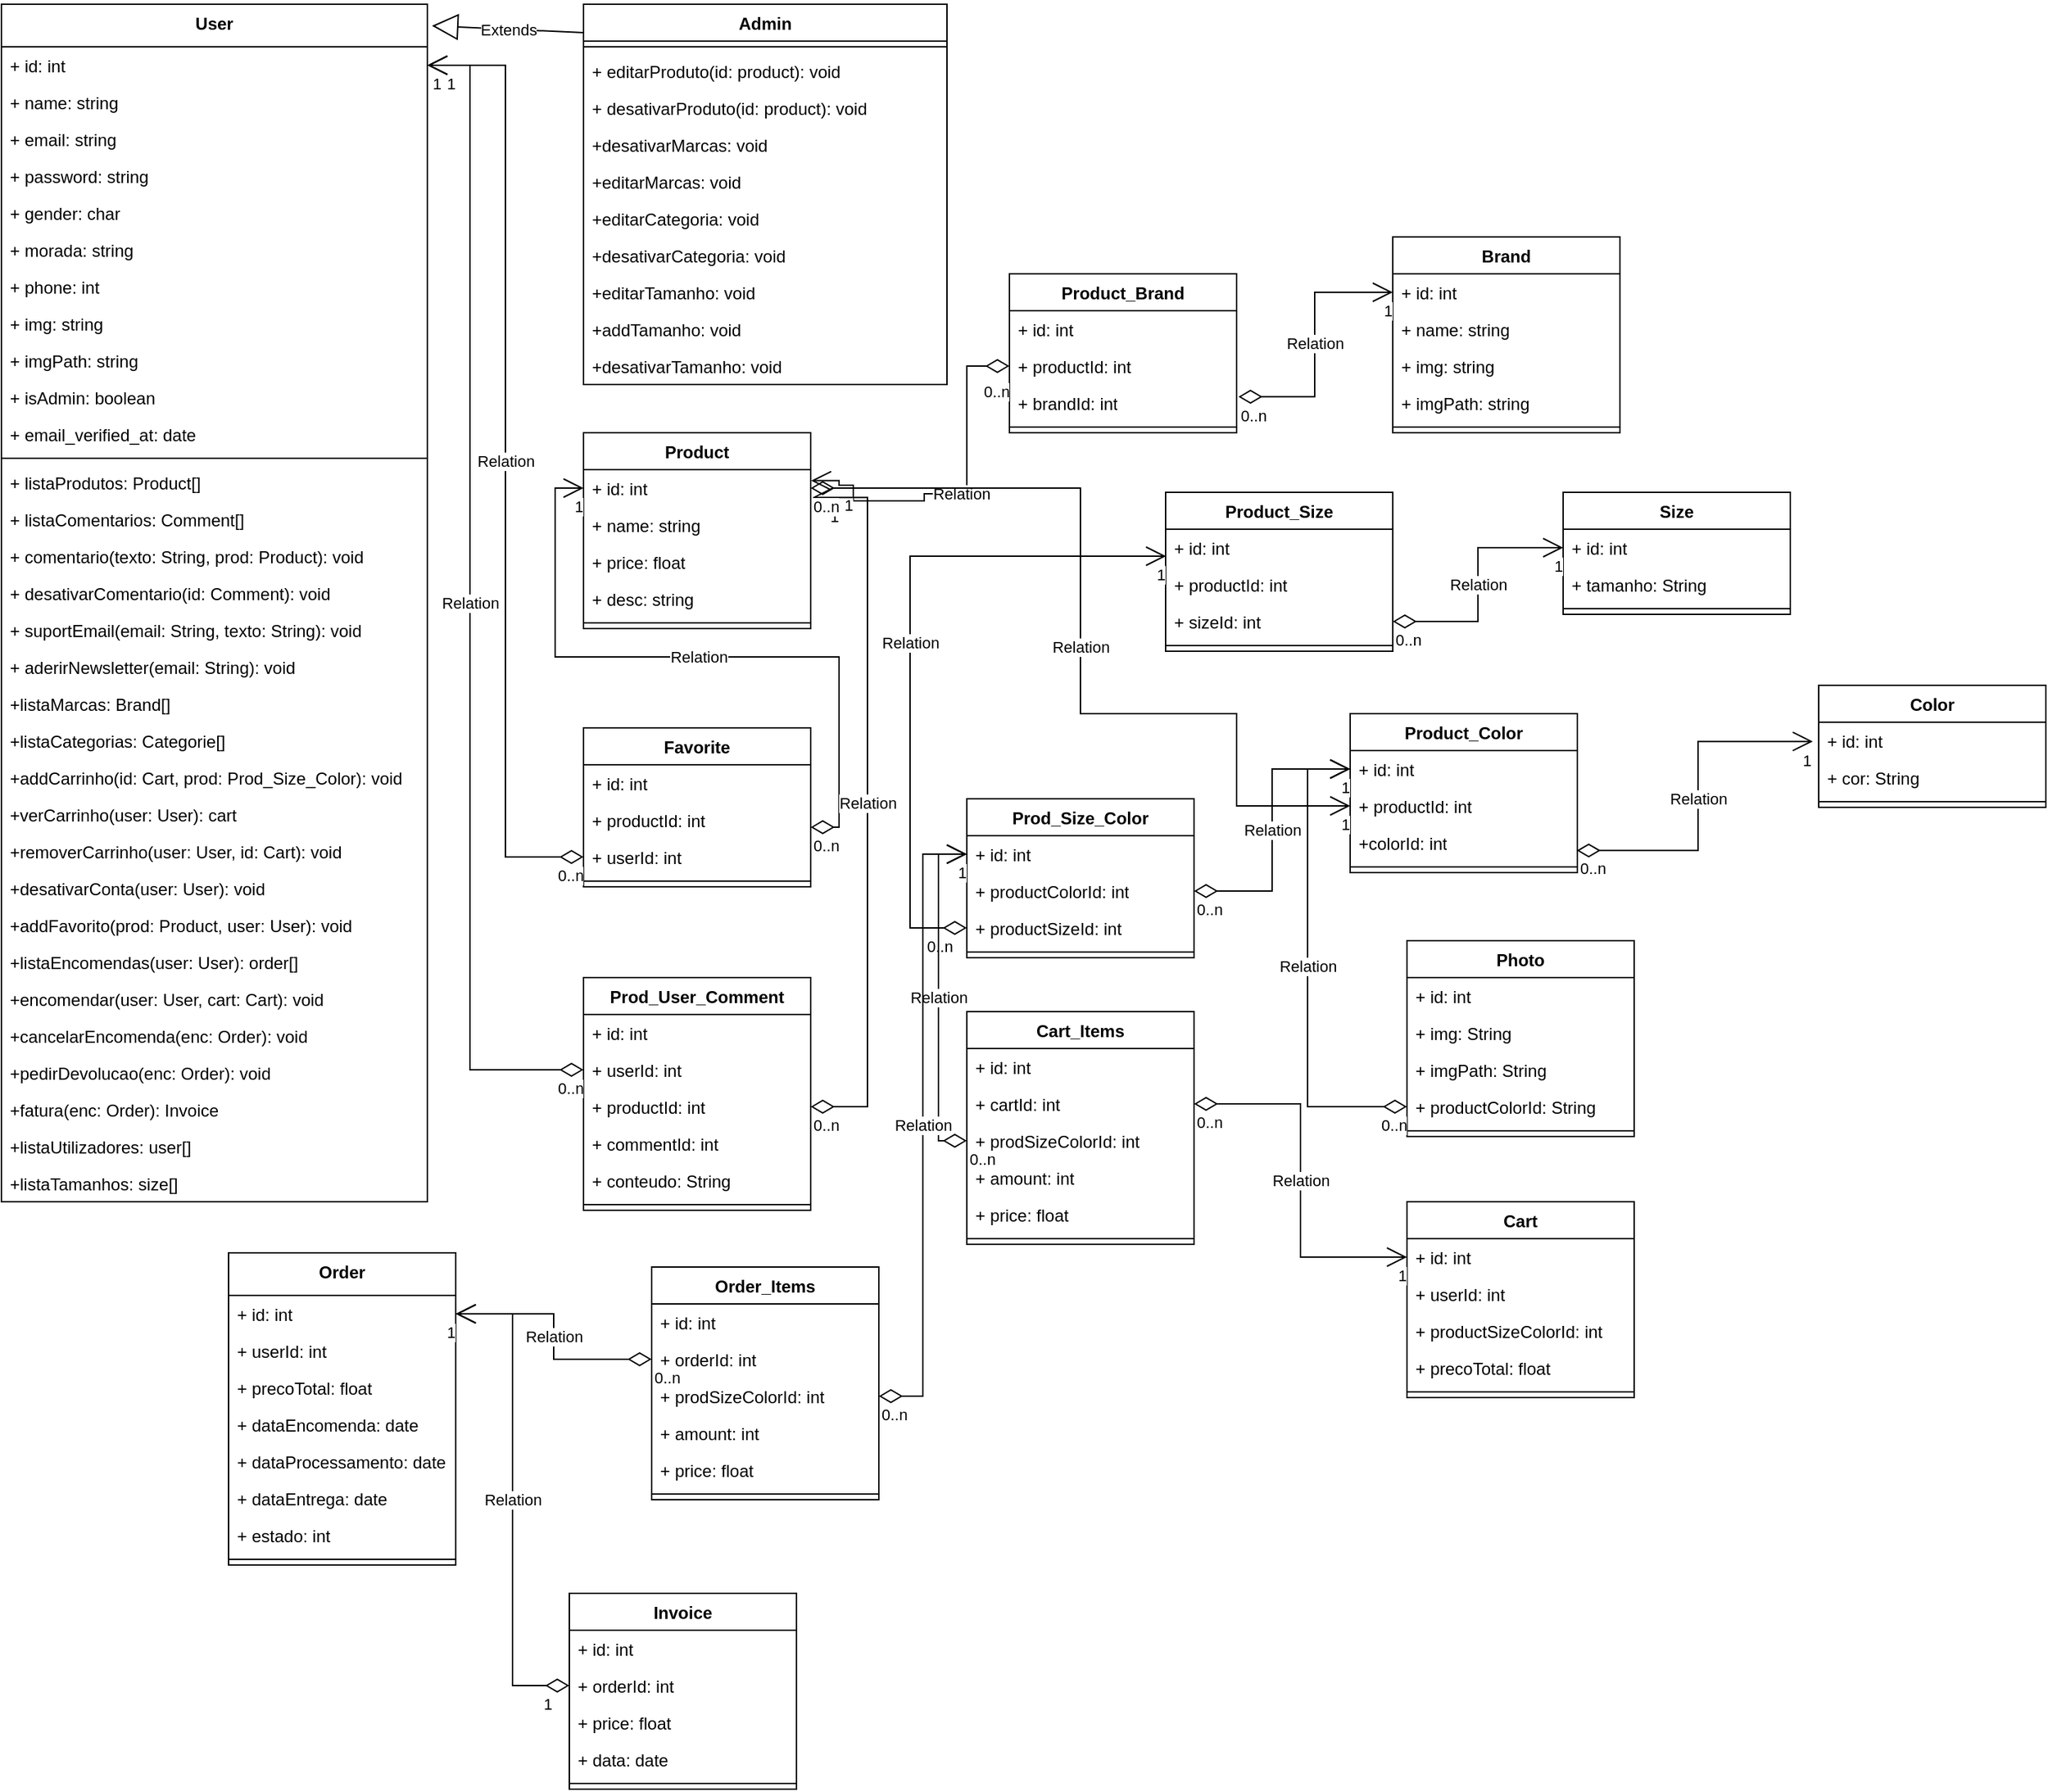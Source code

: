 <mxfile version="22.1.5" type="device">
  <diagram name="Page-1" id="2YBvvXClWsGukQMizWep">
    <mxGraphModel dx="1195" dy="632" grid="1" gridSize="10" guides="1" tooltips="1" connect="1" arrows="1" fold="1" page="0" pageScale="1" pageWidth="850" pageHeight="1100" math="0" shadow="0">
      <root>
        <mxCell id="0" />
        <mxCell id="1" parent="0" />
        <mxCell id="WMFIQr5ze9fyxHNHQwhC-172" value="User" style="swimlane;fontStyle=1;align=center;verticalAlign=top;childLayout=stackLayout;horizontal=1;startSize=30;horizontalStack=0;resizeParent=1;resizeParentMax=0;resizeLast=0;collapsible=1;marginBottom=0;whiteSpace=wrap;html=1;" parent="1" vertex="1">
          <mxGeometry x="180" y="260" width="300" height="844" as="geometry">
            <mxRectangle x="40" y="40" width="70" height="30" as="alternateBounds" />
          </mxGeometry>
        </mxCell>
        <mxCell id="WMFIQr5ze9fyxHNHQwhC-173" value="+ id: int" style="text;strokeColor=none;fillColor=none;align=left;verticalAlign=top;spacingLeft=4;spacingRight=4;overflow=hidden;rotatable=0;points=[[0,0.5],[1,0.5]];portConstraint=eastwest;whiteSpace=wrap;html=1;" parent="WMFIQr5ze9fyxHNHQwhC-172" vertex="1">
          <mxGeometry y="30" width="300" height="26" as="geometry" />
        </mxCell>
        <mxCell id="WMFIQr5ze9fyxHNHQwhC-174" value="+ name: string" style="text;strokeColor=none;fillColor=none;align=left;verticalAlign=top;spacingLeft=4;spacingRight=4;overflow=hidden;rotatable=0;points=[[0,0.5],[1,0.5]];portConstraint=eastwest;whiteSpace=wrap;html=1;" parent="WMFIQr5ze9fyxHNHQwhC-172" vertex="1">
          <mxGeometry y="56" width="300" height="26" as="geometry" />
        </mxCell>
        <mxCell id="WMFIQr5ze9fyxHNHQwhC-175" value="+&amp;nbsp;email&lt;span style=&quot;background-color: initial;&quot;&gt;: string&lt;/span&gt;" style="text;strokeColor=none;fillColor=none;align=left;verticalAlign=top;spacingLeft=4;spacingRight=4;overflow=hidden;rotatable=0;points=[[0,0.5],[1,0.5]];portConstraint=eastwest;whiteSpace=wrap;html=1;" parent="WMFIQr5ze9fyxHNHQwhC-172" vertex="1">
          <mxGeometry y="82" width="300" height="26" as="geometry" />
        </mxCell>
        <mxCell id="WMFIQr5ze9fyxHNHQwhC-176" value="+ password: string" style="text;strokeColor=none;fillColor=none;align=left;verticalAlign=top;spacingLeft=4;spacingRight=4;overflow=hidden;rotatable=0;points=[[0,0.5],[1,0.5]];portConstraint=eastwest;whiteSpace=wrap;html=1;" parent="WMFIQr5ze9fyxHNHQwhC-172" vertex="1">
          <mxGeometry y="108" width="300" height="26" as="geometry" />
        </mxCell>
        <mxCell id="WMFIQr5ze9fyxHNHQwhC-177" value="+&amp;nbsp;gender&lt;span style=&quot;background-color: initial;&quot;&gt;: char&lt;/span&gt;" style="text;strokeColor=none;fillColor=none;align=left;verticalAlign=top;spacingLeft=4;spacingRight=4;overflow=hidden;rotatable=0;points=[[0,0.5],[1,0.5]];portConstraint=eastwest;whiteSpace=wrap;html=1;" parent="WMFIQr5ze9fyxHNHQwhC-172" vertex="1">
          <mxGeometry y="134" width="300" height="26" as="geometry" />
        </mxCell>
        <mxCell id="WMFIQr5ze9fyxHNHQwhC-178" value="+ morada: string" style="text;strokeColor=none;fillColor=none;align=left;verticalAlign=top;spacingLeft=4;spacingRight=4;overflow=hidden;rotatable=0;points=[[0,0.5],[1,0.5]];portConstraint=eastwest;whiteSpace=wrap;html=1;" parent="WMFIQr5ze9fyxHNHQwhC-172" vertex="1">
          <mxGeometry y="160" width="300" height="26" as="geometry" />
        </mxCell>
        <mxCell id="WMFIQr5ze9fyxHNHQwhC-179" value="+&amp;nbsp;phone&lt;span style=&quot;background-color: initial;&quot;&gt;: int&lt;/span&gt;" style="text;strokeColor=none;fillColor=none;align=left;verticalAlign=top;spacingLeft=4;spacingRight=4;overflow=hidden;rotatable=0;points=[[0,0.5],[1,0.5]];portConstraint=eastwest;whiteSpace=wrap;html=1;" parent="WMFIQr5ze9fyxHNHQwhC-172" vertex="1">
          <mxGeometry y="186" width="300" height="26" as="geometry" />
        </mxCell>
        <mxCell id="WMFIQr5ze9fyxHNHQwhC-180" value="+ img: string" style="text;strokeColor=none;fillColor=none;align=left;verticalAlign=top;spacingLeft=4;spacingRight=4;overflow=hidden;rotatable=0;points=[[0,0.5],[1,0.5]];portConstraint=eastwest;whiteSpace=wrap;html=1;" parent="WMFIQr5ze9fyxHNHQwhC-172" vertex="1">
          <mxGeometry y="212" width="300" height="26" as="geometry" />
        </mxCell>
        <mxCell id="WMFIQr5ze9fyxHNHQwhC-181" value="+ imgPath: string" style="text;strokeColor=none;fillColor=none;align=left;verticalAlign=top;spacingLeft=4;spacingRight=4;overflow=hidden;rotatable=0;points=[[0,0.5],[1,0.5]];portConstraint=eastwest;whiteSpace=wrap;html=1;" parent="WMFIQr5ze9fyxHNHQwhC-172" vertex="1">
          <mxGeometry y="238" width="300" height="26" as="geometry" />
        </mxCell>
        <mxCell id="WMFIQr5ze9fyxHNHQwhC-182" value="+ isAdmin: boolean" style="text;strokeColor=none;fillColor=none;align=left;verticalAlign=top;spacingLeft=4;spacingRight=4;overflow=hidden;rotatable=0;points=[[0,0.5],[1,0.5]];portConstraint=eastwest;whiteSpace=wrap;html=1;" parent="WMFIQr5ze9fyxHNHQwhC-172" vertex="1">
          <mxGeometry y="264" width="300" height="26" as="geometry" />
        </mxCell>
        <mxCell id="WMFIQr5ze9fyxHNHQwhC-183" value="+&amp;nbsp;email_verified_at&lt;span style=&quot;background-color: initial;&quot;&gt;: date&lt;/span&gt;" style="text;strokeColor=none;fillColor=none;align=left;verticalAlign=top;spacingLeft=4;spacingRight=4;overflow=hidden;rotatable=0;points=[[0,0.5],[1,0.5]];portConstraint=eastwest;whiteSpace=wrap;html=1;" parent="WMFIQr5ze9fyxHNHQwhC-172" vertex="1">
          <mxGeometry y="290" width="300" height="26" as="geometry" />
        </mxCell>
        <mxCell id="WMFIQr5ze9fyxHNHQwhC-184" value="" style="line;strokeWidth=1;fillColor=none;align=left;verticalAlign=middle;spacingTop=-1;spacingLeft=3;spacingRight=3;rotatable=0;labelPosition=right;points=[];portConstraint=eastwest;strokeColor=inherit;" parent="WMFIQr5ze9fyxHNHQwhC-172" vertex="1">
          <mxGeometry y="316" width="300" height="8" as="geometry" />
        </mxCell>
        <mxCell id="WMFIQr5ze9fyxHNHQwhC-185" value="+ listaProdutos: Product[]" style="text;strokeColor=none;fillColor=none;align=left;verticalAlign=top;spacingLeft=4;spacingRight=4;overflow=hidden;rotatable=0;points=[[0,0.5],[1,0.5]];portConstraint=eastwest;whiteSpace=wrap;html=1;" parent="WMFIQr5ze9fyxHNHQwhC-172" vertex="1">
          <mxGeometry y="324" width="300" height="26" as="geometry" />
        </mxCell>
        <mxCell id="WMFIQr5ze9fyxHNHQwhC-186" value="+ listaComentarios: Comment[]" style="text;strokeColor=none;fillColor=none;align=left;verticalAlign=top;spacingLeft=4;spacingRight=4;overflow=hidden;rotatable=0;points=[[0,0.5],[1,0.5]];portConstraint=eastwest;whiteSpace=wrap;html=1;" parent="WMFIQr5ze9fyxHNHQwhC-172" vertex="1">
          <mxGeometry y="350" width="300" height="26" as="geometry" />
        </mxCell>
        <mxCell id="WMFIQr5ze9fyxHNHQwhC-187" value="+ comentario(texto: String, prod: Product): void" style="text;strokeColor=none;fillColor=none;align=left;verticalAlign=top;spacingLeft=4;spacingRight=4;overflow=hidden;rotatable=0;points=[[0,0.5],[1,0.5]];portConstraint=eastwest;whiteSpace=wrap;html=1;" parent="WMFIQr5ze9fyxHNHQwhC-172" vertex="1">
          <mxGeometry y="376" width="300" height="26" as="geometry" />
        </mxCell>
        <mxCell id="WMFIQr5ze9fyxHNHQwhC-188" value="+ desativarComentario(id: Comment): void" style="text;strokeColor=none;fillColor=none;align=left;verticalAlign=top;spacingLeft=4;spacingRight=4;overflow=hidden;rotatable=0;points=[[0,0.5],[1,0.5]];portConstraint=eastwest;whiteSpace=wrap;html=1;" parent="WMFIQr5ze9fyxHNHQwhC-172" vertex="1">
          <mxGeometry y="402" width="300" height="26" as="geometry" />
        </mxCell>
        <mxCell id="WMFIQr5ze9fyxHNHQwhC-189" value="+ suportEmail(email: String, texto: String): void" style="text;strokeColor=none;fillColor=none;align=left;verticalAlign=top;spacingLeft=4;spacingRight=4;overflow=hidden;rotatable=0;points=[[0,0.5],[1,0.5]];portConstraint=eastwest;whiteSpace=wrap;html=1;" parent="WMFIQr5ze9fyxHNHQwhC-172" vertex="1">
          <mxGeometry y="428" width="300" height="26" as="geometry" />
        </mxCell>
        <mxCell id="WMFIQr5ze9fyxHNHQwhC-190" value="+ aderirNewsletter(email: String): void" style="text;strokeColor=none;fillColor=none;align=left;verticalAlign=top;spacingLeft=4;spacingRight=4;overflow=hidden;rotatable=0;points=[[0,0.5],[1,0.5]];portConstraint=eastwest;whiteSpace=wrap;html=1;" parent="WMFIQr5ze9fyxHNHQwhC-172" vertex="1">
          <mxGeometry y="454" width="300" height="26" as="geometry" />
        </mxCell>
        <mxCell id="WMFIQr5ze9fyxHNHQwhC-191" value="+listaMarcas: Brand[]" style="text;strokeColor=none;fillColor=none;align=left;verticalAlign=top;spacingLeft=4;spacingRight=4;overflow=hidden;rotatable=0;points=[[0,0.5],[1,0.5]];portConstraint=eastwest;whiteSpace=wrap;html=1;" parent="WMFIQr5ze9fyxHNHQwhC-172" vertex="1">
          <mxGeometry y="480" width="300" height="26" as="geometry" />
        </mxCell>
        <mxCell id="WMFIQr5ze9fyxHNHQwhC-192" value="+listaCategorias: Categorie[]" style="text;strokeColor=none;fillColor=none;align=left;verticalAlign=top;spacingLeft=4;spacingRight=4;overflow=hidden;rotatable=0;points=[[0,0.5],[1,0.5]];portConstraint=eastwest;whiteSpace=wrap;html=1;" parent="WMFIQr5ze9fyxHNHQwhC-172" vertex="1">
          <mxGeometry y="506" width="300" height="26" as="geometry" />
        </mxCell>
        <mxCell id="WMFIQr5ze9fyxHNHQwhC-193" value="+addCarrinho(id: Cart, prod: Prod_Size_Color): void" style="text;strokeColor=none;fillColor=none;align=left;verticalAlign=top;spacingLeft=4;spacingRight=4;overflow=hidden;rotatable=0;points=[[0,0.5],[1,0.5]];portConstraint=eastwest;whiteSpace=wrap;html=1;" parent="WMFIQr5ze9fyxHNHQwhC-172" vertex="1">
          <mxGeometry y="532" width="300" height="26" as="geometry" />
        </mxCell>
        <mxCell id="WMFIQr5ze9fyxHNHQwhC-194" value="+verCarrinho(user: User): cart" style="text;strokeColor=none;fillColor=none;align=left;verticalAlign=top;spacingLeft=4;spacingRight=4;overflow=hidden;rotatable=0;points=[[0,0.5],[1,0.5]];portConstraint=eastwest;whiteSpace=wrap;html=1;" parent="WMFIQr5ze9fyxHNHQwhC-172" vertex="1">
          <mxGeometry y="558" width="300" height="26" as="geometry" />
        </mxCell>
        <mxCell id="WMFIQr5ze9fyxHNHQwhC-195" value="+removerCarrinho(user: User, id: Cart): void" style="text;strokeColor=none;fillColor=none;align=left;verticalAlign=top;spacingLeft=4;spacingRight=4;overflow=hidden;rotatable=0;points=[[0,0.5],[1,0.5]];portConstraint=eastwest;whiteSpace=wrap;html=1;" parent="WMFIQr5ze9fyxHNHQwhC-172" vertex="1">
          <mxGeometry y="584" width="300" height="26" as="geometry" />
        </mxCell>
        <mxCell id="WMFIQr5ze9fyxHNHQwhC-196" value="+desativarConta(user: User): void" style="text;strokeColor=none;fillColor=none;align=left;verticalAlign=top;spacingLeft=4;spacingRight=4;overflow=hidden;rotatable=0;points=[[0,0.5],[1,0.5]];portConstraint=eastwest;whiteSpace=wrap;html=1;" parent="WMFIQr5ze9fyxHNHQwhC-172" vertex="1">
          <mxGeometry y="610" width="300" height="26" as="geometry" />
        </mxCell>
        <mxCell id="WMFIQr5ze9fyxHNHQwhC-197" value="+addFavorito(prod: Product, user: User): void" style="text;strokeColor=none;fillColor=none;align=left;verticalAlign=top;spacingLeft=4;spacingRight=4;overflow=hidden;rotatable=0;points=[[0,0.5],[1,0.5]];portConstraint=eastwest;whiteSpace=wrap;html=1;" parent="WMFIQr5ze9fyxHNHQwhC-172" vertex="1">
          <mxGeometry y="636" width="300" height="26" as="geometry" />
        </mxCell>
        <mxCell id="WMFIQr5ze9fyxHNHQwhC-198" value="+listaEncomendas(user: User): order[]" style="text;strokeColor=none;fillColor=none;align=left;verticalAlign=top;spacingLeft=4;spacingRight=4;overflow=hidden;rotatable=0;points=[[0,0.5],[1,0.5]];portConstraint=eastwest;whiteSpace=wrap;html=1;" parent="WMFIQr5ze9fyxHNHQwhC-172" vertex="1">
          <mxGeometry y="662" width="300" height="26" as="geometry" />
        </mxCell>
        <mxCell id="WMFIQr5ze9fyxHNHQwhC-199" value="+encomendar(user: User, cart: Cart): void" style="text;strokeColor=none;fillColor=none;align=left;verticalAlign=top;spacingLeft=4;spacingRight=4;overflow=hidden;rotatable=0;points=[[0,0.5],[1,0.5]];portConstraint=eastwest;whiteSpace=wrap;html=1;" parent="WMFIQr5ze9fyxHNHQwhC-172" vertex="1">
          <mxGeometry y="688" width="300" height="26" as="geometry" />
        </mxCell>
        <mxCell id="WMFIQr5ze9fyxHNHQwhC-200" value="+cancelarEncomenda(enc: Order): void" style="text;strokeColor=none;fillColor=none;align=left;verticalAlign=top;spacingLeft=4;spacingRight=4;overflow=hidden;rotatable=0;points=[[0,0.5],[1,0.5]];portConstraint=eastwest;whiteSpace=wrap;html=1;" parent="WMFIQr5ze9fyxHNHQwhC-172" vertex="1">
          <mxGeometry y="714" width="300" height="26" as="geometry" />
        </mxCell>
        <mxCell id="WMFIQr5ze9fyxHNHQwhC-201" value="+pedirDevolucao(enc: Order): void" style="text;strokeColor=none;fillColor=none;align=left;verticalAlign=top;spacingLeft=4;spacingRight=4;overflow=hidden;rotatable=0;points=[[0,0.5],[1,0.5]];portConstraint=eastwest;whiteSpace=wrap;html=1;" parent="WMFIQr5ze9fyxHNHQwhC-172" vertex="1">
          <mxGeometry y="740" width="300" height="26" as="geometry" />
        </mxCell>
        <mxCell id="WMFIQr5ze9fyxHNHQwhC-202" value="+fatura(enc: Order): Invoice" style="text;strokeColor=none;fillColor=none;align=left;verticalAlign=top;spacingLeft=4;spacingRight=4;overflow=hidden;rotatable=0;points=[[0,0.5],[1,0.5]];portConstraint=eastwest;whiteSpace=wrap;html=1;" parent="WMFIQr5ze9fyxHNHQwhC-172" vertex="1">
          <mxGeometry y="766" width="300" height="26" as="geometry" />
        </mxCell>
        <mxCell id="WMFIQr5ze9fyxHNHQwhC-203" value="+listaUtilizadores: user[]" style="text;strokeColor=none;fillColor=none;align=left;verticalAlign=top;spacingLeft=4;spacingRight=4;overflow=hidden;rotatable=0;points=[[0,0.5],[1,0.5]];portConstraint=eastwest;whiteSpace=wrap;html=1;" parent="WMFIQr5ze9fyxHNHQwhC-172" vertex="1">
          <mxGeometry y="792" width="300" height="26" as="geometry" />
        </mxCell>
        <mxCell id="WMFIQr5ze9fyxHNHQwhC-204" value="+listaTamanhos: size[]" style="text;strokeColor=none;fillColor=none;align=left;verticalAlign=top;spacingLeft=4;spacingRight=4;overflow=hidden;rotatable=0;points=[[0,0.5],[1,0.5]];portConstraint=eastwest;whiteSpace=wrap;html=1;" parent="WMFIQr5ze9fyxHNHQwhC-172" vertex="1">
          <mxGeometry y="818" width="300" height="26" as="geometry" />
        </mxCell>
        <mxCell id="WMFIQr5ze9fyxHNHQwhC-205" value="Admin" style="swimlane;fontStyle=1;align=center;verticalAlign=top;childLayout=stackLayout;horizontal=1;startSize=26;horizontalStack=0;resizeParent=1;resizeParentMax=0;resizeLast=0;collapsible=1;marginBottom=0;whiteSpace=wrap;html=1;" parent="1" vertex="1">
          <mxGeometry x="590" y="260" width="256" height="268" as="geometry" />
        </mxCell>
        <mxCell id="WMFIQr5ze9fyxHNHQwhC-206" value="Extends" style="endArrow=block;endSize=16;endFill=0;html=1;rounded=0;entryX=1.011;entryY=0.018;entryDx=0;entryDy=0;entryPerimeter=0;" parent="WMFIQr5ze9fyxHNHQwhC-205" target="WMFIQr5ze9fyxHNHQwhC-172" edge="1">
          <mxGeometry width="160" relative="1" as="geometry">
            <mxPoint y="20" as="sourcePoint" />
            <mxPoint x="160" y="20" as="targetPoint" />
          </mxGeometry>
        </mxCell>
        <mxCell id="WMFIQr5ze9fyxHNHQwhC-207" value="" style="line;strokeWidth=1;fillColor=none;align=left;verticalAlign=middle;spacingTop=-1;spacingLeft=3;spacingRight=3;rotatable=0;labelPosition=right;points=[];portConstraint=eastwest;strokeColor=inherit;" parent="WMFIQr5ze9fyxHNHQwhC-205" vertex="1">
          <mxGeometry y="26" width="256" height="8" as="geometry" />
        </mxCell>
        <mxCell id="WMFIQr5ze9fyxHNHQwhC-208" value="+ editarProduto(id: product): void" style="text;strokeColor=none;fillColor=none;align=left;verticalAlign=top;spacingLeft=4;spacingRight=4;overflow=hidden;rotatable=0;points=[[0,0.5],[1,0.5]];portConstraint=eastwest;whiteSpace=wrap;html=1;" parent="WMFIQr5ze9fyxHNHQwhC-205" vertex="1">
          <mxGeometry y="34" width="256" height="26" as="geometry" />
        </mxCell>
        <mxCell id="WMFIQr5ze9fyxHNHQwhC-209" value="+ desativarProduto(id: product): void" style="text;strokeColor=none;fillColor=none;align=left;verticalAlign=top;spacingLeft=4;spacingRight=4;overflow=hidden;rotatable=0;points=[[0,0.5],[1,0.5]];portConstraint=eastwest;whiteSpace=wrap;html=1;" parent="WMFIQr5ze9fyxHNHQwhC-205" vertex="1">
          <mxGeometry y="60" width="256" height="26" as="geometry" />
        </mxCell>
        <mxCell id="WMFIQr5ze9fyxHNHQwhC-210" value="+desativarMarcas: void" style="text;strokeColor=none;fillColor=none;align=left;verticalAlign=top;spacingLeft=4;spacingRight=4;overflow=hidden;rotatable=0;points=[[0,0.5],[1,0.5]];portConstraint=eastwest;whiteSpace=wrap;html=1;" parent="WMFIQr5ze9fyxHNHQwhC-205" vertex="1">
          <mxGeometry y="86" width="256" height="26" as="geometry" />
        </mxCell>
        <mxCell id="WMFIQr5ze9fyxHNHQwhC-211" value="+editarMarcas: void" style="text;strokeColor=none;fillColor=none;align=left;verticalAlign=top;spacingLeft=4;spacingRight=4;overflow=hidden;rotatable=0;points=[[0,0.5],[1,0.5]];portConstraint=eastwest;whiteSpace=wrap;html=1;" parent="WMFIQr5ze9fyxHNHQwhC-205" vertex="1">
          <mxGeometry y="112" width="256" height="26" as="geometry" />
        </mxCell>
        <mxCell id="WMFIQr5ze9fyxHNHQwhC-212" value="+editarCategoria: void" style="text;strokeColor=none;fillColor=none;align=left;verticalAlign=top;spacingLeft=4;spacingRight=4;overflow=hidden;rotatable=0;points=[[0,0.5],[1,0.5]];portConstraint=eastwest;whiteSpace=wrap;html=1;" parent="WMFIQr5ze9fyxHNHQwhC-205" vertex="1">
          <mxGeometry y="138" width="256" height="26" as="geometry" />
        </mxCell>
        <mxCell id="WMFIQr5ze9fyxHNHQwhC-213" value="+desativarCategoria: void" style="text;strokeColor=none;fillColor=none;align=left;verticalAlign=top;spacingLeft=4;spacingRight=4;overflow=hidden;rotatable=0;points=[[0,0.5],[1,0.5]];portConstraint=eastwest;whiteSpace=wrap;html=1;" parent="WMFIQr5ze9fyxHNHQwhC-205" vertex="1">
          <mxGeometry y="164" width="256" height="26" as="geometry" />
        </mxCell>
        <mxCell id="WMFIQr5ze9fyxHNHQwhC-214" value="+editarTamanho: void" style="text;strokeColor=none;fillColor=none;align=left;verticalAlign=top;spacingLeft=4;spacingRight=4;overflow=hidden;rotatable=0;points=[[0,0.5],[1,0.5]];portConstraint=eastwest;whiteSpace=wrap;html=1;" parent="WMFIQr5ze9fyxHNHQwhC-205" vertex="1">
          <mxGeometry y="190" width="256" height="26" as="geometry" />
        </mxCell>
        <mxCell id="WMFIQr5ze9fyxHNHQwhC-215" value="+addTamanho: void" style="text;strokeColor=none;fillColor=none;align=left;verticalAlign=top;spacingLeft=4;spacingRight=4;overflow=hidden;rotatable=0;points=[[0,0.5],[1,0.5]];portConstraint=eastwest;whiteSpace=wrap;html=1;" parent="WMFIQr5ze9fyxHNHQwhC-205" vertex="1">
          <mxGeometry y="216" width="256" height="26" as="geometry" />
        </mxCell>
        <mxCell id="WMFIQr5ze9fyxHNHQwhC-216" value="+desativarTamanho: void" style="text;strokeColor=none;fillColor=none;align=left;verticalAlign=top;spacingLeft=4;spacingRight=4;overflow=hidden;rotatable=0;points=[[0,0.5],[1,0.5]];portConstraint=eastwest;whiteSpace=wrap;html=1;" parent="WMFIQr5ze9fyxHNHQwhC-205" vertex="1">
          <mxGeometry y="242" width="256" height="26" as="geometry" />
        </mxCell>
        <mxCell id="WMFIQr5ze9fyxHNHQwhC-217" value="Product" style="swimlane;fontStyle=1;align=center;verticalAlign=top;childLayout=stackLayout;horizontal=1;startSize=26;horizontalStack=0;resizeParent=1;resizeParentMax=0;resizeLast=0;collapsible=1;marginBottom=0;whiteSpace=wrap;html=1;" parent="1" vertex="1">
          <mxGeometry x="590" y="562" width="160" height="138" as="geometry">
            <mxRectangle x="462" y="320" width="90" height="30" as="alternateBounds" />
          </mxGeometry>
        </mxCell>
        <mxCell id="WMFIQr5ze9fyxHNHQwhC-218" value="+ id: int" style="text;strokeColor=none;fillColor=none;align=left;verticalAlign=top;spacingLeft=4;spacingRight=4;overflow=hidden;rotatable=0;points=[[0,0.5],[1,0.5]];portConstraint=eastwest;whiteSpace=wrap;html=1;" parent="WMFIQr5ze9fyxHNHQwhC-217" vertex="1">
          <mxGeometry y="26" width="160" height="26" as="geometry" />
        </mxCell>
        <mxCell id="WMFIQr5ze9fyxHNHQwhC-219" value="+ name: string" style="text;strokeColor=none;fillColor=none;align=left;verticalAlign=top;spacingLeft=4;spacingRight=4;overflow=hidden;rotatable=0;points=[[0,0.5],[1,0.5]];portConstraint=eastwest;whiteSpace=wrap;html=1;" parent="WMFIQr5ze9fyxHNHQwhC-217" vertex="1">
          <mxGeometry y="52" width="160" height="26" as="geometry" />
        </mxCell>
        <mxCell id="WMFIQr5ze9fyxHNHQwhC-220" value="+ price: float" style="text;strokeColor=none;fillColor=none;align=left;verticalAlign=top;spacingLeft=4;spacingRight=4;overflow=hidden;rotatable=0;points=[[0,0.5],[1,0.5]];portConstraint=eastwest;whiteSpace=wrap;html=1;" parent="WMFIQr5ze9fyxHNHQwhC-217" vertex="1">
          <mxGeometry y="78" width="160" height="26" as="geometry" />
        </mxCell>
        <mxCell id="WMFIQr5ze9fyxHNHQwhC-221" value="+ desc: string" style="text;strokeColor=none;fillColor=none;align=left;verticalAlign=top;spacingLeft=4;spacingRight=4;overflow=hidden;rotatable=0;points=[[0,0.5],[1,0.5]];portConstraint=eastwest;whiteSpace=wrap;html=1;" parent="WMFIQr5ze9fyxHNHQwhC-217" vertex="1">
          <mxGeometry y="104" width="160" height="26" as="geometry" />
        </mxCell>
        <mxCell id="WMFIQr5ze9fyxHNHQwhC-222" value="" style="line;strokeWidth=1;fillColor=none;align=left;verticalAlign=middle;spacingTop=-1;spacingLeft=3;spacingRight=3;rotatable=0;labelPosition=right;points=[];portConstraint=eastwest;strokeColor=inherit;" parent="WMFIQr5ze9fyxHNHQwhC-217" vertex="1">
          <mxGeometry y="130" width="160" height="8" as="geometry" />
        </mxCell>
        <mxCell id="WMFIQr5ze9fyxHNHQwhC-223" value="Brand" style="swimlane;fontStyle=1;align=center;verticalAlign=top;childLayout=stackLayout;horizontal=1;startSize=26;horizontalStack=0;resizeParent=1;resizeParentMax=0;resizeLast=0;collapsible=1;marginBottom=0;whiteSpace=wrap;html=1;" parent="1" vertex="1">
          <mxGeometry x="1160" y="424" width="160" height="138" as="geometry" />
        </mxCell>
        <mxCell id="WMFIQr5ze9fyxHNHQwhC-224" value="+ id: int" style="text;strokeColor=none;fillColor=none;align=left;verticalAlign=top;spacingLeft=4;spacingRight=4;overflow=hidden;rotatable=0;points=[[0,0.5],[1,0.5]];portConstraint=eastwest;whiteSpace=wrap;html=1;" parent="WMFIQr5ze9fyxHNHQwhC-223" vertex="1">
          <mxGeometry y="26" width="160" height="26" as="geometry" />
        </mxCell>
        <mxCell id="WMFIQr5ze9fyxHNHQwhC-225" value="+ name: string" style="text;strokeColor=none;fillColor=none;align=left;verticalAlign=top;spacingLeft=4;spacingRight=4;overflow=hidden;rotatable=0;points=[[0,0.5],[1,0.5]];portConstraint=eastwest;whiteSpace=wrap;html=1;" parent="WMFIQr5ze9fyxHNHQwhC-223" vertex="1">
          <mxGeometry y="52" width="160" height="26" as="geometry" />
        </mxCell>
        <mxCell id="WMFIQr5ze9fyxHNHQwhC-226" value="+ img: string" style="text;strokeColor=none;fillColor=none;align=left;verticalAlign=top;spacingLeft=4;spacingRight=4;overflow=hidden;rotatable=0;points=[[0,0.5],[1,0.5]];portConstraint=eastwest;whiteSpace=wrap;html=1;" parent="WMFIQr5ze9fyxHNHQwhC-223" vertex="1">
          <mxGeometry y="78" width="160" height="26" as="geometry" />
        </mxCell>
        <mxCell id="WMFIQr5ze9fyxHNHQwhC-227" value="+ imgPath: string" style="text;strokeColor=none;fillColor=none;align=left;verticalAlign=top;spacingLeft=4;spacingRight=4;overflow=hidden;rotatable=0;points=[[0,0.5],[1,0.5]];portConstraint=eastwest;whiteSpace=wrap;html=1;" parent="WMFIQr5ze9fyxHNHQwhC-223" vertex="1">
          <mxGeometry y="104" width="160" height="26" as="geometry" />
        </mxCell>
        <mxCell id="WMFIQr5ze9fyxHNHQwhC-228" value="" style="line;strokeWidth=1;fillColor=none;align=left;verticalAlign=middle;spacingTop=-1;spacingLeft=3;spacingRight=3;rotatable=0;labelPosition=right;points=[];portConstraint=eastwest;strokeColor=inherit;" parent="WMFIQr5ze9fyxHNHQwhC-223" vertex="1">
          <mxGeometry y="130" width="160" height="8" as="geometry" />
        </mxCell>
        <mxCell id="WMFIQr5ze9fyxHNHQwhC-229" value="Product_Brand" style="swimlane;fontStyle=1;align=center;verticalAlign=top;childLayout=stackLayout;horizontal=1;startSize=26;horizontalStack=0;resizeParent=1;resizeParentMax=0;resizeLast=0;collapsible=1;marginBottom=0;whiteSpace=wrap;html=1;" parent="1" vertex="1">
          <mxGeometry x="890" y="450" width="160" height="112" as="geometry" />
        </mxCell>
        <mxCell id="WMFIQr5ze9fyxHNHQwhC-230" value="+ id: int" style="text;strokeColor=none;fillColor=none;align=left;verticalAlign=top;spacingLeft=4;spacingRight=4;overflow=hidden;rotatable=0;points=[[0,0.5],[1,0.5]];portConstraint=eastwest;whiteSpace=wrap;html=1;" parent="WMFIQr5ze9fyxHNHQwhC-229" vertex="1">
          <mxGeometry y="26" width="160" height="26" as="geometry" />
        </mxCell>
        <mxCell id="WMFIQr5ze9fyxHNHQwhC-231" value="+ productId: int" style="text;strokeColor=none;fillColor=none;align=left;verticalAlign=top;spacingLeft=4;spacingRight=4;overflow=hidden;rotatable=0;points=[[0,0.5],[1,0.5]];portConstraint=eastwest;whiteSpace=wrap;html=1;" parent="WMFIQr5ze9fyxHNHQwhC-229" vertex="1">
          <mxGeometry y="52" width="160" height="26" as="geometry" />
        </mxCell>
        <mxCell id="WMFIQr5ze9fyxHNHQwhC-232" value="+ brandId: int" style="text;strokeColor=none;fillColor=none;align=left;verticalAlign=top;spacingLeft=4;spacingRight=4;overflow=hidden;rotatable=0;points=[[0,0.5],[1,0.5]];portConstraint=eastwest;whiteSpace=wrap;html=1;" parent="WMFIQr5ze9fyxHNHQwhC-229" vertex="1">
          <mxGeometry y="78" width="160" height="26" as="geometry" />
        </mxCell>
        <mxCell id="WMFIQr5ze9fyxHNHQwhC-233" value="" style="line;strokeWidth=1;fillColor=none;align=left;verticalAlign=middle;spacingTop=-1;spacingLeft=3;spacingRight=3;rotatable=0;labelPosition=right;points=[];portConstraint=eastwest;strokeColor=inherit;" parent="WMFIQr5ze9fyxHNHQwhC-229" vertex="1">
          <mxGeometry y="104" width="160" height="8" as="geometry" />
        </mxCell>
        <mxCell id="WMFIQr5ze9fyxHNHQwhC-234" value="Relation" style="endArrow=open;html=1;endSize=12;startArrow=diamondThin;startSize=14;startFill=0;edgeStyle=orthogonalEdgeStyle;rounded=0;entryX=1.002;entryY=0.299;entryDx=0;entryDy=0;entryPerimeter=0;exitX=0;exitY=0.5;exitDx=0;exitDy=0;" parent="1" source="WMFIQr5ze9fyxHNHQwhC-231" target="WMFIQr5ze9fyxHNHQwhC-218" edge="1">
          <mxGeometry relative="1" as="geometry">
            <mxPoint x="860" y="515" as="sourcePoint" />
            <mxPoint x="980" y="610" as="targetPoint" />
            <Array as="points">
              <mxPoint x="860" y="515" />
              <mxPoint x="860" y="605" />
              <mxPoint x="830" y="605" />
              <mxPoint x="830" y="610" />
              <mxPoint x="780" y="610" />
              <mxPoint x="780" y="599" />
              <mxPoint x="770" y="599" />
              <mxPoint x="770" y="596" />
            </Array>
          </mxGeometry>
        </mxCell>
        <mxCell id="WMFIQr5ze9fyxHNHQwhC-235" value="0..n" style="edgeLabel;resizable=0;html=1;align=left;verticalAlign=top;" parent="WMFIQr5ze9fyxHNHQwhC-234" connectable="0" vertex="1">
          <mxGeometry x="-1" relative="1" as="geometry">
            <mxPoint x="-20" y="5" as="offset" />
          </mxGeometry>
        </mxCell>
        <mxCell id="WMFIQr5ze9fyxHNHQwhC-236" value="1" style="edgeLabel;resizable=0;html=1;align=right;verticalAlign=top;" parent="WMFIQr5ze9fyxHNHQwhC-234" connectable="0" vertex="1">
          <mxGeometry x="1" relative="1" as="geometry">
            <mxPoint x="30" y="4" as="offset" />
          </mxGeometry>
        </mxCell>
        <mxCell id="WMFIQr5ze9fyxHNHQwhC-237" value="Relation" style="endArrow=open;html=1;endSize=12;startArrow=diamondThin;startSize=14;startFill=0;edgeStyle=orthogonalEdgeStyle;rounded=0;entryX=0;entryY=0.5;entryDx=0;entryDy=0;exitX=1.008;exitY=0.332;exitDx=0;exitDy=0;exitPerimeter=0;" parent="1" source="WMFIQr5ze9fyxHNHQwhC-232" target="WMFIQr5ze9fyxHNHQwhC-224" edge="1">
          <mxGeometry relative="1" as="geometry">
            <mxPoint x="970" y="630" as="sourcePoint" />
            <mxPoint x="1130" y="630" as="targetPoint" />
          </mxGeometry>
        </mxCell>
        <mxCell id="WMFIQr5ze9fyxHNHQwhC-238" value="0..n" style="edgeLabel;resizable=0;html=1;align=left;verticalAlign=top;" parent="WMFIQr5ze9fyxHNHQwhC-237" connectable="0" vertex="1">
          <mxGeometry x="-1" relative="1" as="geometry" />
        </mxCell>
        <mxCell id="WMFIQr5ze9fyxHNHQwhC-239" value="1" style="edgeLabel;resizable=0;html=1;align=right;verticalAlign=top;" parent="WMFIQr5ze9fyxHNHQwhC-237" connectable="0" vertex="1">
          <mxGeometry x="1" relative="1" as="geometry" />
        </mxCell>
        <mxCell id="WMFIQr5ze9fyxHNHQwhC-240" value="Size" style="swimlane;fontStyle=1;align=center;verticalAlign=top;childLayout=stackLayout;horizontal=1;startSize=26;horizontalStack=0;resizeParent=1;resizeParentMax=0;resizeLast=0;collapsible=1;marginBottom=0;whiteSpace=wrap;html=1;" parent="1" vertex="1">
          <mxGeometry x="1280" y="604" width="160" height="86" as="geometry" />
        </mxCell>
        <mxCell id="WMFIQr5ze9fyxHNHQwhC-241" value="+ id: int" style="text;strokeColor=none;fillColor=none;align=left;verticalAlign=top;spacingLeft=4;spacingRight=4;overflow=hidden;rotatable=0;points=[[0,0.5],[1,0.5]];portConstraint=eastwest;whiteSpace=wrap;html=1;" parent="WMFIQr5ze9fyxHNHQwhC-240" vertex="1">
          <mxGeometry y="26" width="160" height="26" as="geometry" />
        </mxCell>
        <mxCell id="WMFIQr5ze9fyxHNHQwhC-242" value="+ tamanho: String" style="text;strokeColor=none;fillColor=none;align=left;verticalAlign=top;spacingLeft=4;spacingRight=4;overflow=hidden;rotatable=0;points=[[0,0.5],[1,0.5]];portConstraint=eastwest;whiteSpace=wrap;html=1;" parent="WMFIQr5ze9fyxHNHQwhC-240" vertex="1">
          <mxGeometry y="52" width="160" height="26" as="geometry" />
        </mxCell>
        <mxCell id="WMFIQr5ze9fyxHNHQwhC-243" value="" style="line;strokeWidth=1;fillColor=none;align=left;verticalAlign=middle;spacingTop=-1;spacingLeft=3;spacingRight=3;rotatable=0;labelPosition=right;points=[];portConstraint=eastwest;strokeColor=inherit;" parent="WMFIQr5ze9fyxHNHQwhC-240" vertex="1">
          <mxGeometry y="78" width="160" height="8" as="geometry" />
        </mxCell>
        <mxCell id="WMFIQr5ze9fyxHNHQwhC-244" value="Product_Size" style="swimlane;fontStyle=1;align=center;verticalAlign=top;childLayout=stackLayout;horizontal=1;startSize=26;horizontalStack=0;resizeParent=1;resizeParentMax=0;resizeLast=0;collapsible=1;marginBottom=0;whiteSpace=wrap;html=1;" parent="1" vertex="1">
          <mxGeometry x="1000" y="604" width="160" height="112" as="geometry" />
        </mxCell>
        <mxCell id="WMFIQr5ze9fyxHNHQwhC-245" value="+ id: int" style="text;strokeColor=none;fillColor=none;align=left;verticalAlign=top;spacingLeft=4;spacingRight=4;overflow=hidden;rotatable=0;points=[[0,0.5],[1,0.5]];portConstraint=eastwest;whiteSpace=wrap;html=1;" parent="WMFIQr5ze9fyxHNHQwhC-244" vertex="1">
          <mxGeometry y="26" width="160" height="26" as="geometry" />
        </mxCell>
        <mxCell id="WMFIQr5ze9fyxHNHQwhC-246" value="+ productId: int" style="text;strokeColor=none;fillColor=none;align=left;verticalAlign=top;spacingLeft=4;spacingRight=4;overflow=hidden;rotatable=0;points=[[0,0.5],[1,0.5]];portConstraint=eastwest;whiteSpace=wrap;html=1;" parent="WMFIQr5ze9fyxHNHQwhC-244" vertex="1">
          <mxGeometry y="52" width="160" height="26" as="geometry" />
        </mxCell>
        <mxCell id="WMFIQr5ze9fyxHNHQwhC-247" value="+ sizeId: int" style="text;strokeColor=none;fillColor=none;align=left;verticalAlign=top;spacingLeft=4;spacingRight=4;overflow=hidden;rotatable=0;points=[[0,0.5],[1,0.5]];portConstraint=eastwest;whiteSpace=wrap;html=1;" parent="WMFIQr5ze9fyxHNHQwhC-244" vertex="1">
          <mxGeometry y="78" width="160" height="26" as="geometry" />
        </mxCell>
        <mxCell id="WMFIQr5ze9fyxHNHQwhC-248" value="" style="line;strokeWidth=1;fillColor=none;align=left;verticalAlign=middle;spacingTop=-1;spacingLeft=3;spacingRight=3;rotatable=0;labelPosition=right;points=[];portConstraint=eastwest;strokeColor=inherit;" parent="WMFIQr5ze9fyxHNHQwhC-244" vertex="1">
          <mxGeometry y="104" width="160" height="8" as="geometry" />
        </mxCell>
        <mxCell id="WMFIQr5ze9fyxHNHQwhC-249" value="Relation" style="endArrow=open;html=1;endSize=12;startArrow=diamondThin;startSize=14;startFill=0;edgeStyle=orthogonalEdgeStyle;rounded=0;entryX=0;entryY=0.5;entryDx=0;entryDy=0;exitX=1;exitY=0.5;exitDx=0;exitDy=0;" parent="1" source="WMFIQr5ze9fyxHNHQwhC-247" target="WMFIQr5ze9fyxHNHQwhC-241" edge="1">
          <mxGeometry relative="1" as="geometry">
            <mxPoint x="900" y="810" as="sourcePoint" />
            <mxPoint x="1060" y="810" as="targetPoint" />
          </mxGeometry>
        </mxCell>
        <mxCell id="WMFIQr5ze9fyxHNHQwhC-250" value="0..n" style="edgeLabel;resizable=0;html=1;align=left;verticalAlign=top;" parent="WMFIQr5ze9fyxHNHQwhC-249" connectable="0" vertex="1">
          <mxGeometry x="-1" relative="1" as="geometry" />
        </mxCell>
        <mxCell id="WMFIQr5ze9fyxHNHQwhC-251" value="1" style="edgeLabel;resizable=0;html=1;align=right;verticalAlign=top;" parent="WMFIQr5ze9fyxHNHQwhC-249" connectable="0" vertex="1">
          <mxGeometry x="1" relative="1" as="geometry" />
        </mxCell>
        <mxCell id="WMFIQr5ze9fyxHNHQwhC-252" value="Color" style="swimlane;fontStyle=1;align=center;verticalAlign=top;childLayout=stackLayout;horizontal=1;startSize=26;horizontalStack=0;resizeParent=1;resizeParentMax=0;resizeLast=0;collapsible=1;marginBottom=0;whiteSpace=wrap;html=1;" parent="1" vertex="1">
          <mxGeometry x="1460" y="740" width="160" height="86" as="geometry" />
        </mxCell>
        <mxCell id="WMFIQr5ze9fyxHNHQwhC-253" value="+ id: int" style="text;strokeColor=none;fillColor=none;align=left;verticalAlign=top;spacingLeft=4;spacingRight=4;overflow=hidden;rotatable=0;points=[[0,0.5],[1,0.5]];portConstraint=eastwest;whiteSpace=wrap;html=1;" parent="WMFIQr5ze9fyxHNHQwhC-252" vertex="1">
          <mxGeometry y="26" width="160" height="26" as="geometry" />
        </mxCell>
        <mxCell id="WMFIQr5ze9fyxHNHQwhC-254" value="+ cor: String" style="text;strokeColor=none;fillColor=none;align=left;verticalAlign=top;spacingLeft=4;spacingRight=4;overflow=hidden;rotatable=0;points=[[0,0.5],[1,0.5]];portConstraint=eastwest;whiteSpace=wrap;html=1;" parent="WMFIQr5ze9fyxHNHQwhC-252" vertex="1">
          <mxGeometry y="52" width="160" height="26" as="geometry" />
        </mxCell>
        <mxCell id="WMFIQr5ze9fyxHNHQwhC-255" value="" style="line;strokeWidth=1;fillColor=none;align=left;verticalAlign=middle;spacingTop=-1;spacingLeft=3;spacingRight=3;rotatable=0;labelPosition=right;points=[];portConstraint=eastwest;strokeColor=inherit;" parent="WMFIQr5ze9fyxHNHQwhC-252" vertex="1">
          <mxGeometry y="78" width="160" height="8" as="geometry" />
        </mxCell>
        <mxCell id="WMFIQr5ze9fyxHNHQwhC-256" value="Product_Color" style="swimlane;fontStyle=1;align=center;verticalAlign=top;childLayout=stackLayout;horizontal=1;startSize=26;horizontalStack=0;resizeParent=1;resizeParentMax=0;resizeLast=0;collapsible=1;marginBottom=0;whiteSpace=wrap;html=1;" parent="1" vertex="1">
          <mxGeometry x="1130" y="760" width="160" height="112" as="geometry" />
        </mxCell>
        <mxCell id="WMFIQr5ze9fyxHNHQwhC-257" value="+ id: int" style="text;strokeColor=none;fillColor=none;align=left;verticalAlign=top;spacingLeft=4;spacingRight=4;overflow=hidden;rotatable=0;points=[[0,0.5],[1,0.5]];portConstraint=eastwest;whiteSpace=wrap;html=1;" parent="WMFIQr5ze9fyxHNHQwhC-256" vertex="1">
          <mxGeometry y="26" width="160" height="26" as="geometry" />
        </mxCell>
        <mxCell id="WMFIQr5ze9fyxHNHQwhC-258" value="+ productId: int" style="text;strokeColor=none;fillColor=none;align=left;verticalAlign=top;spacingLeft=4;spacingRight=4;overflow=hidden;rotatable=0;points=[[0,0.5],[1,0.5]];portConstraint=eastwest;whiteSpace=wrap;html=1;" parent="WMFIQr5ze9fyxHNHQwhC-256" vertex="1">
          <mxGeometry y="52" width="160" height="26" as="geometry" />
        </mxCell>
        <mxCell id="WMFIQr5ze9fyxHNHQwhC-259" value="+colorId: int" style="text;strokeColor=none;fillColor=none;align=left;verticalAlign=top;spacingLeft=4;spacingRight=4;overflow=hidden;rotatable=0;points=[[0,0.5],[1,0.5]];portConstraint=eastwest;whiteSpace=wrap;html=1;" parent="WMFIQr5ze9fyxHNHQwhC-256" vertex="1">
          <mxGeometry y="78" width="160" height="26" as="geometry" />
        </mxCell>
        <mxCell id="WMFIQr5ze9fyxHNHQwhC-260" value="" style="line;strokeWidth=1;fillColor=none;align=left;verticalAlign=middle;spacingTop=-1;spacingLeft=3;spacingRight=3;rotatable=0;labelPosition=right;points=[];portConstraint=eastwest;strokeColor=inherit;" parent="WMFIQr5ze9fyxHNHQwhC-256" vertex="1">
          <mxGeometry y="104" width="160" height="8" as="geometry" />
        </mxCell>
        <mxCell id="WMFIQr5ze9fyxHNHQwhC-261" value="Relation" style="endArrow=open;html=1;endSize=12;startArrow=diamondThin;startSize=14;startFill=0;edgeStyle=orthogonalEdgeStyle;rounded=0;entryX=-0.026;entryY=0.522;entryDx=0;entryDy=0;entryPerimeter=0;exitX=0.997;exitY=0.709;exitDx=0;exitDy=0;exitPerimeter=0;" parent="1" source="WMFIQr5ze9fyxHNHQwhC-259" target="WMFIQr5ze9fyxHNHQwhC-253" edge="1">
          <mxGeometry relative="1" as="geometry">
            <mxPoint x="990" y="860" as="sourcePoint" />
            <mxPoint x="1150" y="860" as="targetPoint" />
          </mxGeometry>
        </mxCell>
        <mxCell id="WMFIQr5ze9fyxHNHQwhC-262" value="0..n" style="edgeLabel;resizable=0;html=1;align=left;verticalAlign=top;" parent="WMFIQr5ze9fyxHNHQwhC-261" connectable="0" vertex="1">
          <mxGeometry x="-1" relative="1" as="geometry" />
        </mxCell>
        <mxCell id="WMFIQr5ze9fyxHNHQwhC-263" value="1" style="edgeLabel;resizable=0;html=1;align=right;verticalAlign=top;" parent="WMFIQr5ze9fyxHNHQwhC-261" connectable="0" vertex="1">
          <mxGeometry x="1" relative="1" as="geometry" />
        </mxCell>
        <mxCell id="WMFIQr5ze9fyxHNHQwhC-264" value="Photo" style="swimlane;fontStyle=1;align=center;verticalAlign=top;childLayout=stackLayout;horizontal=1;startSize=26;horizontalStack=0;resizeParent=1;resizeParentMax=0;resizeLast=0;collapsible=1;marginBottom=0;whiteSpace=wrap;html=1;" parent="1" vertex="1">
          <mxGeometry x="1170" y="920" width="160" height="138" as="geometry" />
        </mxCell>
        <mxCell id="WMFIQr5ze9fyxHNHQwhC-265" value="+ id: int" style="text;strokeColor=none;fillColor=none;align=left;verticalAlign=top;spacingLeft=4;spacingRight=4;overflow=hidden;rotatable=0;points=[[0,0.5],[1,0.5]];portConstraint=eastwest;whiteSpace=wrap;html=1;" parent="WMFIQr5ze9fyxHNHQwhC-264" vertex="1">
          <mxGeometry y="26" width="160" height="26" as="geometry" />
        </mxCell>
        <mxCell id="WMFIQr5ze9fyxHNHQwhC-266" value="+ img: String" style="text;strokeColor=none;fillColor=none;align=left;verticalAlign=top;spacingLeft=4;spacingRight=4;overflow=hidden;rotatable=0;points=[[0,0.5],[1,0.5]];portConstraint=eastwest;whiteSpace=wrap;html=1;" parent="WMFIQr5ze9fyxHNHQwhC-264" vertex="1">
          <mxGeometry y="52" width="160" height="26" as="geometry" />
        </mxCell>
        <mxCell id="WMFIQr5ze9fyxHNHQwhC-267" value="+ imgPath: String" style="text;strokeColor=none;fillColor=none;align=left;verticalAlign=top;spacingLeft=4;spacingRight=4;overflow=hidden;rotatable=0;points=[[0,0.5],[1,0.5]];portConstraint=eastwest;whiteSpace=wrap;html=1;" parent="WMFIQr5ze9fyxHNHQwhC-264" vertex="1">
          <mxGeometry y="78" width="160" height="26" as="geometry" />
        </mxCell>
        <mxCell id="zJe_oeFxePAbELLh6QMo-4" value="+ productColorId: String" style="text;strokeColor=none;fillColor=none;align=left;verticalAlign=top;spacingLeft=4;spacingRight=4;overflow=hidden;rotatable=0;points=[[0,0.5],[1,0.5]];portConstraint=eastwest;whiteSpace=wrap;html=1;" parent="WMFIQr5ze9fyxHNHQwhC-264" vertex="1">
          <mxGeometry y="104" width="160" height="26" as="geometry" />
        </mxCell>
        <mxCell id="WMFIQr5ze9fyxHNHQwhC-268" value="" style="line;strokeWidth=1;fillColor=none;align=left;verticalAlign=middle;spacingTop=-1;spacingLeft=3;spacingRight=3;rotatable=0;labelPosition=right;points=[];portConstraint=eastwest;strokeColor=inherit;" parent="WMFIQr5ze9fyxHNHQwhC-264" vertex="1">
          <mxGeometry y="130" width="160" height="8" as="geometry" />
        </mxCell>
        <mxCell id="WMFIQr5ze9fyxHNHQwhC-280" value="Favorite" style="swimlane;fontStyle=1;align=center;verticalAlign=top;childLayout=stackLayout;horizontal=1;startSize=26;horizontalStack=0;resizeParent=1;resizeParentMax=0;resizeLast=0;collapsible=1;marginBottom=0;whiteSpace=wrap;html=1;" parent="1" vertex="1">
          <mxGeometry x="590" y="770" width="160" height="112" as="geometry" />
        </mxCell>
        <mxCell id="WMFIQr5ze9fyxHNHQwhC-281" value="+ id: int" style="text;strokeColor=none;fillColor=none;align=left;verticalAlign=top;spacingLeft=4;spacingRight=4;overflow=hidden;rotatable=0;points=[[0,0.5],[1,0.5]];portConstraint=eastwest;whiteSpace=wrap;html=1;" parent="WMFIQr5ze9fyxHNHQwhC-280" vertex="1">
          <mxGeometry y="26" width="160" height="26" as="geometry" />
        </mxCell>
        <mxCell id="WMFIQr5ze9fyxHNHQwhC-282" value="+ productId: int" style="text;strokeColor=none;fillColor=none;align=left;verticalAlign=top;spacingLeft=4;spacingRight=4;overflow=hidden;rotatable=0;points=[[0,0.5],[1,0.5]];portConstraint=eastwest;whiteSpace=wrap;html=1;" parent="WMFIQr5ze9fyxHNHQwhC-280" vertex="1">
          <mxGeometry y="52" width="160" height="26" as="geometry" />
        </mxCell>
        <mxCell id="WMFIQr5ze9fyxHNHQwhC-283" value="+ userId: int" style="text;strokeColor=none;fillColor=none;align=left;verticalAlign=top;spacingLeft=4;spacingRight=4;overflow=hidden;rotatable=0;points=[[0,0.5],[1,0.5]];portConstraint=eastwest;whiteSpace=wrap;html=1;" parent="WMFIQr5ze9fyxHNHQwhC-280" vertex="1">
          <mxGeometry y="78" width="160" height="26" as="geometry" />
        </mxCell>
        <mxCell id="WMFIQr5ze9fyxHNHQwhC-284" value="" style="line;strokeWidth=1;fillColor=none;align=left;verticalAlign=middle;spacingTop=-1;spacingLeft=3;spacingRight=3;rotatable=0;labelPosition=right;points=[];portConstraint=eastwest;strokeColor=inherit;" parent="WMFIQr5ze9fyxHNHQwhC-280" vertex="1">
          <mxGeometry y="104" width="160" height="8" as="geometry" />
        </mxCell>
        <mxCell id="WMFIQr5ze9fyxHNHQwhC-285" value="Relation" style="endArrow=open;html=1;endSize=12;startArrow=diamondThin;startSize=14;startFill=0;edgeStyle=orthogonalEdgeStyle;rounded=0;entryX=0;entryY=0.5;entryDx=0;entryDy=0;" parent="1" target="WMFIQr5ze9fyxHNHQwhC-218" edge="1">
          <mxGeometry relative="1" as="geometry">
            <mxPoint x="750" y="840" as="sourcePoint" />
            <mxPoint x="550" y="630" as="targetPoint" />
            <Array as="points">
              <mxPoint x="770" y="840" />
              <mxPoint x="770" y="720" />
              <mxPoint x="570" y="720" />
              <mxPoint x="570" y="601" />
            </Array>
          </mxGeometry>
        </mxCell>
        <mxCell id="WMFIQr5ze9fyxHNHQwhC-286" value="0..n" style="edgeLabel;resizable=0;html=1;align=left;verticalAlign=top;" parent="WMFIQr5ze9fyxHNHQwhC-285" connectable="0" vertex="1">
          <mxGeometry x="-1" relative="1" as="geometry" />
        </mxCell>
        <mxCell id="WMFIQr5ze9fyxHNHQwhC-287" value="1" style="edgeLabel;resizable=0;html=1;align=right;verticalAlign=top;" parent="WMFIQr5ze9fyxHNHQwhC-285" connectable="0" vertex="1">
          <mxGeometry x="1" relative="1" as="geometry" />
        </mxCell>
        <mxCell id="WMFIQr5ze9fyxHNHQwhC-288" value="Relation" style="endArrow=open;html=1;endSize=12;startArrow=diamondThin;startSize=14;startFill=0;edgeStyle=orthogonalEdgeStyle;rounded=0;exitX=0;exitY=0.5;exitDx=0;exitDy=0;entryX=1;entryY=0.5;entryDx=0;entryDy=0;" parent="1" source="WMFIQr5ze9fyxHNHQwhC-283" target="WMFIQr5ze9fyxHNHQwhC-173" edge="1">
          <mxGeometry relative="1" as="geometry">
            <mxPoint x="520" y="750" as="sourcePoint" />
            <mxPoint x="680" y="750" as="targetPoint" />
          </mxGeometry>
        </mxCell>
        <mxCell id="WMFIQr5ze9fyxHNHQwhC-289" value="0..n" style="edgeLabel;resizable=0;html=1;align=left;verticalAlign=top;" parent="WMFIQr5ze9fyxHNHQwhC-288" connectable="0" vertex="1">
          <mxGeometry x="-1" relative="1" as="geometry">
            <mxPoint x="-20" as="offset" />
          </mxGeometry>
        </mxCell>
        <mxCell id="WMFIQr5ze9fyxHNHQwhC-290" value="1" style="edgeLabel;resizable=0;html=1;align=right;verticalAlign=top;" parent="WMFIQr5ze9fyxHNHQwhC-288" connectable="0" vertex="1">
          <mxGeometry x="1" relative="1" as="geometry">
            <mxPoint x="20" as="offset" />
          </mxGeometry>
        </mxCell>
        <mxCell id="WMFIQr5ze9fyxHNHQwhC-291" value="Prod_User_Comment" style="swimlane;fontStyle=1;align=center;verticalAlign=top;childLayout=stackLayout;horizontal=1;startSize=26;horizontalStack=0;resizeParent=1;resizeParentMax=0;resizeLast=0;collapsible=1;marginBottom=0;whiteSpace=wrap;html=1;" parent="1" vertex="1">
          <mxGeometry x="590" y="946" width="160" height="164" as="geometry" />
        </mxCell>
        <mxCell id="WMFIQr5ze9fyxHNHQwhC-292" value="+ id: int" style="text;strokeColor=none;fillColor=none;align=left;verticalAlign=top;spacingLeft=4;spacingRight=4;overflow=hidden;rotatable=0;points=[[0,0.5],[1,0.5]];portConstraint=eastwest;whiteSpace=wrap;html=1;" parent="WMFIQr5ze9fyxHNHQwhC-291" vertex="1">
          <mxGeometry y="26" width="160" height="26" as="geometry" />
        </mxCell>
        <mxCell id="WMFIQr5ze9fyxHNHQwhC-293" value="+ userId: int" style="text;strokeColor=none;fillColor=none;align=left;verticalAlign=top;spacingLeft=4;spacingRight=4;overflow=hidden;rotatable=0;points=[[0,0.5],[1,0.5]];portConstraint=eastwest;whiteSpace=wrap;html=1;" parent="WMFIQr5ze9fyxHNHQwhC-291" vertex="1">
          <mxGeometry y="52" width="160" height="26" as="geometry" />
        </mxCell>
        <mxCell id="WMFIQr5ze9fyxHNHQwhC-294" value="+ productId: int" style="text;strokeColor=none;fillColor=none;align=left;verticalAlign=top;spacingLeft=4;spacingRight=4;overflow=hidden;rotatable=0;points=[[0,0.5],[1,0.5]];portConstraint=eastwest;whiteSpace=wrap;html=1;" parent="WMFIQr5ze9fyxHNHQwhC-291" vertex="1">
          <mxGeometry y="78" width="160" height="26" as="geometry" />
        </mxCell>
        <mxCell id="WMFIQr5ze9fyxHNHQwhC-295" value="+ commentId: int" style="text;strokeColor=none;fillColor=none;align=left;verticalAlign=top;spacingLeft=4;spacingRight=4;overflow=hidden;rotatable=0;points=[[0,0.5],[1,0.5]];portConstraint=eastwest;whiteSpace=wrap;html=1;" parent="WMFIQr5ze9fyxHNHQwhC-291" vertex="1">
          <mxGeometry y="104" width="160" height="26" as="geometry" />
        </mxCell>
        <mxCell id="WMFIQr5ze9fyxHNHQwhC-296" value="+ conteudo: String" style="text;strokeColor=none;fillColor=none;align=left;verticalAlign=top;spacingLeft=4;spacingRight=4;overflow=hidden;rotatable=0;points=[[0,0.5],[1,0.5]];portConstraint=eastwest;whiteSpace=wrap;html=1;" parent="WMFIQr5ze9fyxHNHQwhC-291" vertex="1">
          <mxGeometry y="130" width="160" height="26" as="geometry" />
        </mxCell>
        <mxCell id="WMFIQr5ze9fyxHNHQwhC-297" value="" style="line;strokeWidth=1;fillColor=none;align=left;verticalAlign=middle;spacingTop=-1;spacingLeft=3;spacingRight=3;rotatable=0;labelPosition=right;points=[];portConstraint=eastwest;strokeColor=inherit;" parent="WMFIQr5ze9fyxHNHQwhC-291" vertex="1">
          <mxGeometry y="156" width="160" height="8" as="geometry" />
        </mxCell>
        <mxCell id="WMFIQr5ze9fyxHNHQwhC-298" value="Relation" style="endArrow=open;html=1;endSize=12;startArrow=diamondThin;startSize=14;startFill=0;edgeStyle=orthogonalEdgeStyle;rounded=0;exitX=1;exitY=0.5;exitDx=0;exitDy=0;entryX=1.008;entryY=0.753;entryDx=0;entryDy=0;entryPerimeter=0;" parent="1" source="WMFIQr5ze9fyxHNHQwhC-294" target="WMFIQr5ze9fyxHNHQwhC-218" edge="1">
          <mxGeometry relative="1" as="geometry">
            <mxPoint x="780" y="900" as="sourcePoint" />
            <mxPoint x="790" y="650" as="targetPoint" />
            <Array as="points">
              <mxPoint x="790" y="1037" />
              <mxPoint x="790" y="608" />
            </Array>
          </mxGeometry>
        </mxCell>
        <mxCell id="WMFIQr5ze9fyxHNHQwhC-299" value="0..n" style="edgeLabel;resizable=0;html=1;align=left;verticalAlign=top;" parent="WMFIQr5ze9fyxHNHQwhC-298" connectable="0" vertex="1">
          <mxGeometry x="-1" relative="1" as="geometry" />
        </mxCell>
        <mxCell id="WMFIQr5ze9fyxHNHQwhC-300" value="1" style="edgeLabel;resizable=0;html=1;align=right;verticalAlign=top;" parent="WMFIQr5ze9fyxHNHQwhC-298" connectable="0" vertex="1">
          <mxGeometry x="1" relative="1" as="geometry">
            <mxPoint x="19" as="offset" />
          </mxGeometry>
        </mxCell>
        <mxCell id="WMFIQr5ze9fyxHNHQwhC-301" value="Relation" style="endArrow=open;html=1;endSize=12;startArrow=diamondThin;startSize=14;startFill=0;edgeStyle=orthogonalEdgeStyle;rounded=0;exitX=0;exitY=0.5;exitDx=0;exitDy=0;entryX=1;entryY=0.5;entryDx=0;entryDy=0;" parent="1" source="WMFIQr5ze9fyxHNHQwhC-293" target="WMFIQr5ze9fyxHNHQwhC-173" edge="1">
          <mxGeometry relative="1" as="geometry">
            <mxPoint x="540" y="950" as="sourcePoint" />
            <mxPoint x="700" y="950" as="targetPoint" />
            <Array as="points">
              <mxPoint x="510" y="1011" />
              <mxPoint x="510" y="303" />
            </Array>
          </mxGeometry>
        </mxCell>
        <mxCell id="WMFIQr5ze9fyxHNHQwhC-302" value="0..n" style="edgeLabel;resizable=0;html=1;align=left;verticalAlign=top;" parent="WMFIQr5ze9fyxHNHQwhC-301" connectable="0" vertex="1">
          <mxGeometry x="-1" relative="1" as="geometry">
            <mxPoint x="-20" as="offset" />
          </mxGeometry>
        </mxCell>
        <mxCell id="WMFIQr5ze9fyxHNHQwhC-303" value="1" style="edgeLabel;resizable=0;html=1;align=right;verticalAlign=top;" parent="WMFIQr5ze9fyxHNHQwhC-301" connectable="0" vertex="1">
          <mxGeometry x="1" relative="1" as="geometry">
            <mxPoint x="10" as="offset" />
          </mxGeometry>
        </mxCell>
        <mxCell id="WMFIQr5ze9fyxHNHQwhC-304" value="Order" style="swimlane;fontStyle=1;align=center;verticalAlign=top;childLayout=stackLayout;horizontal=1;startSize=30;horizontalStack=0;resizeParent=1;resizeParentMax=0;resizeLast=0;collapsible=1;marginBottom=0;whiteSpace=wrap;html=1;" parent="1" vertex="1">
          <mxGeometry x="340" y="1140" width="160" height="220" as="geometry" />
        </mxCell>
        <mxCell id="WMFIQr5ze9fyxHNHQwhC-305" value="+ id: int" style="text;strokeColor=none;fillColor=none;align=left;verticalAlign=top;spacingLeft=4;spacingRight=4;overflow=hidden;rotatable=0;points=[[0,0.5],[1,0.5]];portConstraint=eastwest;whiteSpace=wrap;html=1;" parent="WMFIQr5ze9fyxHNHQwhC-304" vertex="1">
          <mxGeometry y="30" width="160" height="26" as="geometry" />
        </mxCell>
        <mxCell id="WMFIQr5ze9fyxHNHQwhC-306" value="+ userId: int" style="text;strokeColor=none;fillColor=none;align=left;verticalAlign=top;spacingLeft=4;spacingRight=4;overflow=hidden;rotatable=0;points=[[0,0.5],[1,0.5]];portConstraint=eastwest;whiteSpace=wrap;html=1;" parent="WMFIQr5ze9fyxHNHQwhC-304" vertex="1">
          <mxGeometry y="56" width="160" height="26" as="geometry" />
        </mxCell>
        <mxCell id="WMFIQr5ze9fyxHNHQwhC-307" value="+ precoTotal: float" style="text;strokeColor=none;fillColor=none;align=left;verticalAlign=top;spacingLeft=4;spacingRight=4;overflow=hidden;rotatable=0;points=[[0,0.5],[1,0.5]];portConstraint=eastwest;whiteSpace=wrap;html=1;" parent="WMFIQr5ze9fyxHNHQwhC-304" vertex="1">
          <mxGeometry y="82" width="160" height="26" as="geometry" />
        </mxCell>
        <mxCell id="WMFIQr5ze9fyxHNHQwhC-308" value="+ dataEncomenda: date" style="text;strokeColor=none;fillColor=none;align=left;verticalAlign=top;spacingLeft=4;spacingRight=4;overflow=hidden;rotatable=0;points=[[0,0.5],[1,0.5]];portConstraint=eastwest;whiteSpace=wrap;html=1;" parent="WMFIQr5ze9fyxHNHQwhC-304" vertex="1">
          <mxGeometry y="108" width="160" height="26" as="geometry" />
        </mxCell>
        <mxCell id="WMFIQr5ze9fyxHNHQwhC-309" value="+ dataProcessamento: date" style="text;strokeColor=none;fillColor=none;align=left;verticalAlign=top;spacingLeft=4;spacingRight=4;overflow=hidden;rotatable=0;points=[[0,0.5],[1,0.5]];portConstraint=eastwest;whiteSpace=wrap;html=1;" parent="WMFIQr5ze9fyxHNHQwhC-304" vertex="1">
          <mxGeometry y="134" width="160" height="26" as="geometry" />
        </mxCell>
        <mxCell id="WMFIQr5ze9fyxHNHQwhC-310" value="+ dataEntrega: date" style="text;strokeColor=none;fillColor=none;align=left;verticalAlign=top;spacingLeft=4;spacingRight=4;overflow=hidden;rotatable=0;points=[[0,0.5],[1,0.5]];portConstraint=eastwest;whiteSpace=wrap;html=1;" parent="WMFIQr5ze9fyxHNHQwhC-304" vertex="1">
          <mxGeometry y="160" width="160" height="26" as="geometry" />
        </mxCell>
        <mxCell id="WMFIQr5ze9fyxHNHQwhC-311" value="+ estado: int" style="text;strokeColor=none;fillColor=none;align=left;verticalAlign=top;spacingLeft=4;spacingRight=4;overflow=hidden;rotatable=0;points=[[0,0.5],[1,0.5]];portConstraint=eastwest;whiteSpace=wrap;html=1;" parent="WMFIQr5ze9fyxHNHQwhC-304" vertex="1">
          <mxGeometry y="186" width="160" height="26" as="geometry" />
        </mxCell>
        <mxCell id="WMFIQr5ze9fyxHNHQwhC-312" value="" style="line;strokeWidth=1;fillColor=none;align=left;verticalAlign=middle;spacingTop=-1;spacingLeft=3;spacingRight=3;rotatable=0;labelPosition=right;points=[];portConstraint=eastwest;strokeColor=inherit;" parent="WMFIQr5ze9fyxHNHQwhC-304" vertex="1">
          <mxGeometry y="212" width="160" height="8" as="geometry" />
        </mxCell>
        <mxCell id="WMFIQr5ze9fyxHNHQwhC-313" value="Prod_Size_Color" style="swimlane;fontStyle=1;align=center;verticalAlign=top;childLayout=stackLayout;horizontal=1;startSize=26;horizontalStack=0;resizeParent=1;resizeParentMax=0;resizeLast=0;collapsible=1;marginBottom=0;whiteSpace=wrap;html=1;" parent="1" vertex="1">
          <mxGeometry x="860" y="820" width="160" height="112" as="geometry" />
        </mxCell>
        <mxCell id="WMFIQr5ze9fyxHNHQwhC-314" value="+ id: int" style="text;strokeColor=none;fillColor=none;align=left;verticalAlign=top;spacingLeft=4;spacingRight=4;overflow=hidden;rotatable=0;points=[[0,0.5],[1,0.5]];portConstraint=eastwest;whiteSpace=wrap;html=1;" parent="WMFIQr5ze9fyxHNHQwhC-313" vertex="1">
          <mxGeometry y="26" width="160" height="26" as="geometry" />
        </mxCell>
        <mxCell id="WMFIQr5ze9fyxHNHQwhC-316" value="+ productColorId: int" style="text;strokeColor=none;fillColor=none;align=left;verticalAlign=top;spacingLeft=4;spacingRight=4;overflow=hidden;rotatable=0;points=[[0,0.5],[1,0.5]];portConstraint=eastwest;whiteSpace=wrap;html=1;" parent="WMFIQr5ze9fyxHNHQwhC-313" vertex="1">
          <mxGeometry y="52" width="160" height="26" as="geometry" />
        </mxCell>
        <mxCell id="WMFIQr5ze9fyxHNHQwhC-317" value="+ productSizeId: int" style="text;strokeColor=none;fillColor=none;align=left;verticalAlign=top;spacingLeft=4;spacingRight=4;overflow=hidden;rotatable=0;points=[[0,0.5],[1,0.5]];portConstraint=eastwest;whiteSpace=wrap;html=1;" parent="WMFIQr5ze9fyxHNHQwhC-313" vertex="1">
          <mxGeometry y="78" width="160" height="26" as="geometry" />
        </mxCell>
        <mxCell id="WMFIQr5ze9fyxHNHQwhC-318" value="" style="line;strokeWidth=1;fillColor=none;align=left;verticalAlign=middle;spacingTop=-1;spacingLeft=3;spacingRight=3;rotatable=0;labelPosition=right;points=[];portConstraint=eastwest;strokeColor=inherit;" parent="WMFIQr5ze9fyxHNHQwhC-313" vertex="1">
          <mxGeometry y="104" width="160" height="8" as="geometry" />
        </mxCell>
        <mxCell id="WMFIQr5ze9fyxHNHQwhC-319" value="Relation" style="endArrow=open;html=1;endSize=12;startArrow=diamondThin;startSize=14;startFill=0;edgeStyle=orthogonalEdgeStyle;rounded=0;exitX=1;exitY=0.5;exitDx=0;exitDy=0;entryX=0;entryY=0.5;entryDx=0;entryDy=0;" parent="1" source="WMFIQr5ze9fyxHNHQwhC-218" target="WMFIQr5ze9fyxHNHQwhC-258" edge="1">
          <mxGeometry relative="1" as="geometry">
            <mxPoint x="920" y="930" as="sourcePoint" />
            <mxPoint x="1080" y="930" as="targetPoint" />
            <Array as="points">
              <mxPoint x="940" y="601" />
              <mxPoint x="940" y="760" />
              <mxPoint x="1050" y="760" />
              <mxPoint x="1050" y="825" />
            </Array>
          </mxGeometry>
        </mxCell>
        <mxCell id="WMFIQr5ze9fyxHNHQwhC-320" value="0..n" style="edgeLabel;resizable=0;html=1;align=left;verticalAlign=top;" parent="WMFIQr5ze9fyxHNHQwhC-319" connectable="0" vertex="1">
          <mxGeometry x="-1" relative="1" as="geometry" />
        </mxCell>
        <mxCell id="WMFIQr5ze9fyxHNHQwhC-321" value="1" style="edgeLabel;resizable=0;html=1;align=right;verticalAlign=top;" parent="WMFIQr5ze9fyxHNHQwhC-319" connectable="0" vertex="1">
          <mxGeometry x="1" relative="1" as="geometry" />
        </mxCell>
        <mxCell id="WMFIQr5ze9fyxHNHQwhC-322" value="Relation" style="endArrow=open;html=1;endSize=12;startArrow=diamondThin;startSize=14;startFill=0;edgeStyle=orthogonalEdgeStyle;rounded=0;exitX=0;exitY=0.5;exitDx=0;exitDy=0;entryX=0.002;entryY=0.731;entryDx=0;entryDy=0;entryPerimeter=0;" parent="1" source="WMFIQr5ze9fyxHNHQwhC-317" target="WMFIQr5ze9fyxHNHQwhC-245" edge="1">
          <mxGeometry relative="1" as="geometry">
            <mxPoint x="860" y="740" as="sourcePoint" />
            <mxPoint x="1020" y="740" as="targetPoint" />
            <Array as="points">
              <mxPoint x="820" y="911" />
              <mxPoint x="820" y="649" />
            </Array>
          </mxGeometry>
        </mxCell>
        <mxCell id="WMFIQr5ze9fyxHNHQwhC-323" value="0..n" style="edgeLabel;resizable=0;html=1;align=left;verticalAlign=top;" parent="WMFIQr5ze9fyxHNHQwhC-322" connectable="0" vertex="1">
          <mxGeometry x="-1" relative="1" as="geometry">
            <mxPoint x="-30" as="offset" />
          </mxGeometry>
        </mxCell>
        <mxCell id="WMFIQr5ze9fyxHNHQwhC-324" value="1" style="edgeLabel;resizable=0;html=1;align=right;verticalAlign=top;" parent="WMFIQr5ze9fyxHNHQwhC-322" connectable="0" vertex="1">
          <mxGeometry x="1" relative="1" as="geometry" />
        </mxCell>
        <mxCell id="WMFIQr5ze9fyxHNHQwhC-328" value="Cart" style="swimlane;fontStyle=1;align=center;verticalAlign=top;childLayout=stackLayout;horizontal=1;startSize=26;horizontalStack=0;resizeParent=1;resizeParentMax=0;resizeLast=0;collapsible=1;marginBottom=0;whiteSpace=wrap;html=1;" parent="1" vertex="1">
          <mxGeometry x="1170" y="1104" width="160" height="138" as="geometry" />
        </mxCell>
        <mxCell id="WMFIQr5ze9fyxHNHQwhC-329" value="+ id: int" style="text;strokeColor=none;fillColor=none;align=left;verticalAlign=top;spacingLeft=4;spacingRight=4;overflow=hidden;rotatable=0;points=[[0,0.5],[1,0.5]];portConstraint=eastwest;whiteSpace=wrap;html=1;" parent="WMFIQr5ze9fyxHNHQwhC-328" vertex="1">
          <mxGeometry y="26" width="160" height="26" as="geometry" />
        </mxCell>
        <mxCell id="WMFIQr5ze9fyxHNHQwhC-330" value="+ userId: int" style="text;strokeColor=none;fillColor=none;align=left;verticalAlign=top;spacingLeft=4;spacingRight=4;overflow=hidden;rotatable=0;points=[[0,0.5],[1,0.5]];portConstraint=eastwest;whiteSpace=wrap;html=1;" parent="WMFIQr5ze9fyxHNHQwhC-328" vertex="1">
          <mxGeometry y="52" width="160" height="26" as="geometry" />
        </mxCell>
        <mxCell id="WMFIQr5ze9fyxHNHQwhC-331" value="+ productSizeColorId: int" style="text;strokeColor=none;fillColor=none;align=left;verticalAlign=top;spacingLeft=4;spacingRight=4;overflow=hidden;rotatable=0;points=[[0,0.5],[1,0.5]];portConstraint=eastwest;whiteSpace=wrap;html=1;" parent="WMFIQr5ze9fyxHNHQwhC-328" vertex="1">
          <mxGeometry y="78" width="160" height="26" as="geometry" />
        </mxCell>
        <mxCell id="WMFIQr5ze9fyxHNHQwhC-332" value="+ precoTotal: float" style="text;strokeColor=none;fillColor=none;align=left;verticalAlign=top;spacingLeft=4;spacingRight=4;overflow=hidden;rotatable=0;points=[[0,0.5],[1,0.5]];portConstraint=eastwest;whiteSpace=wrap;html=1;" parent="WMFIQr5ze9fyxHNHQwhC-328" vertex="1">
          <mxGeometry y="104" width="160" height="26" as="geometry" />
        </mxCell>
        <mxCell id="WMFIQr5ze9fyxHNHQwhC-333" value="" style="line;strokeWidth=1;fillColor=none;align=left;verticalAlign=middle;spacingTop=-1;spacingLeft=3;spacingRight=3;rotatable=0;labelPosition=right;points=[];portConstraint=eastwest;strokeColor=inherit;" parent="WMFIQr5ze9fyxHNHQwhC-328" vertex="1">
          <mxGeometry y="130" width="160" height="8" as="geometry" />
        </mxCell>
        <mxCell id="WMFIQr5ze9fyxHNHQwhC-337" value="Invoice" style="swimlane;fontStyle=1;align=center;verticalAlign=top;childLayout=stackLayout;horizontal=1;startSize=26;horizontalStack=0;resizeParent=1;resizeParentMax=0;resizeLast=0;collapsible=1;marginBottom=0;whiteSpace=wrap;html=1;" parent="1" vertex="1">
          <mxGeometry x="580" y="1380" width="160" height="138" as="geometry" />
        </mxCell>
        <mxCell id="WMFIQr5ze9fyxHNHQwhC-338" value="+ id: int" style="text;strokeColor=none;fillColor=none;align=left;verticalAlign=top;spacingLeft=4;spacingRight=4;overflow=hidden;rotatable=0;points=[[0,0.5],[1,0.5]];portConstraint=eastwest;whiteSpace=wrap;html=1;" parent="WMFIQr5ze9fyxHNHQwhC-337" vertex="1">
          <mxGeometry y="26" width="160" height="26" as="geometry" />
        </mxCell>
        <mxCell id="zJe_oeFxePAbELLh6QMo-33" value="+ orderId: int" style="text;strokeColor=none;fillColor=none;align=left;verticalAlign=top;spacingLeft=4;spacingRight=4;overflow=hidden;rotatable=0;points=[[0,0.5],[1,0.5]];portConstraint=eastwest;whiteSpace=wrap;html=1;" parent="WMFIQr5ze9fyxHNHQwhC-337" vertex="1">
          <mxGeometry y="52" width="160" height="26" as="geometry" />
        </mxCell>
        <mxCell id="zJe_oeFxePAbELLh6QMo-34" value="+ price: float" style="text;strokeColor=none;fillColor=none;align=left;verticalAlign=top;spacingLeft=4;spacingRight=4;overflow=hidden;rotatable=0;points=[[0,0.5],[1,0.5]];portConstraint=eastwest;whiteSpace=wrap;html=1;" parent="WMFIQr5ze9fyxHNHQwhC-337" vertex="1">
          <mxGeometry y="78" width="160" height="26" as="geometry" />
        </mxCell>
        <mxCell id="zJe_oeFxePAbELLh6QMo-35" value="+ data: date" style="text;strokeColor=none;fillColor=none;align=left;verticalAlign=top;spacingLeft=4;spacingRight=4;overflow=hidden;rotatable=0;points=[[0,0.5],[1,0.5]];portConstraint=eastwest;whiteSpace=wrap;html=1;" parent="WMFIQr5ze9fyxHNHQwhC-337" vertex="1">
          <mxGeometry y="104" width="160" height="26" as="geometry" />
        </mxCell>
        <mxCell id="WMFIQr5ze9fyxHNHQwhC-339" value="" style="line;strokeWidth=1;fillColor=none;align=left;verticalAlign=middle;spacingTop=-1;spacingLeft=3;spacingRight=3;rotatable=0;labelPosition=right;points=[];portConstraint=eastwest;strokeColor=inherit;" parent="WMFIQr5ze9fyxHNHQwhC-337" vertex="1">
          <mxGeometry y="130" width="160" height="8" as="geometry" />
        </mxCell>
        <mxCell id="WMFIQr5ze9fyxHNHQwhC-340" value="Relation" style="endArrow=open;html=1;endSize=12;startArrow=diamondThin;startSize=14;startFill=0;edgeStyle=orthogonalEdgeStyle;rounded=0;exitX=0;exitY=0.5;exitDx=0;exitDy=0;entryX=1;entryY=0.5;entryDx=0;entryDy=0;" parent="1" source="zJe_oeFxePAbELLh6QMo-33" target="WMFIQr5ze9fyxHNHQwhC-305" edge="1">
          <mxGeometry relative="1" as="geometry">
            <mxPoint x="780" y="1220" as="sourcePoint" />
            <mxPoint x="940" y="1220" as="targetPoint" />
          </mxGeometry>
        </mxCell>
        <mxCell id="WMFIQr5ze9fyxHNHQwhC-341" value="1" style="edgeLabel;resizable=0;html=1;align=left;verticalAlign=top;" parent="WMFIQr5ze9fyxHNHQwhC-340" connectable="0" vertex="1">
          <mxGeometry x="-1" relative="1" as="geometry">
            <mxPoint x="-20" as="offset" />
          </mxGeometry>
        </mxCell>
        <mxCell id="WMFIQr5ze9fyxHNHQwhC-342" value="1" style="edgeLabel;resizable=0;html=1;align=right;verticalAlign=top;" parent="WMFIQr5ze9fyxHNHQwhC-340" connectable="0" vertex="1">
          <mxGeometry x="1" relative="1" as="geometry" />
        </mxCell>
        <mxCell id="zJe_oeFxePAbELLh6QMo-1" value="Relation" style="endArrow=open;html=1;endSize=12;startArrow=diamondThin;startSize=14;startFill=0;edgeStyle=orthogonalEdgeStyle;rounded=0;exitX=0;exitY=0.5;exitDx=0;exitDy=0;entryX=0;entryY=0.5;entryDx=0;entryDy=0;" parent="1" source="zJe_oeFxePAbELLh6QMo-4" target="WMFIQr5ze9fyxHNHQwhC-257" edge="1">
          <mxGeometry relative="1" as="geometry">
            <mxPoint x="1080" y="1040" as="sourcePoint" />
            <mxPoint x="1240" y="1040" as="targetPoint" />
            <Array as="points">
              <mxPoint x="1100" y="1037" />
              <mxPoint x="1100" y="799" />
            </Array>
          </mxGeometry>
        </mxCell>
        <mxCell id="zJe_oeFxePAbELLh6QMo-2" value="0..n" style="edgeLabel;resizable=0;html=1;align=left;verticalAlign=top;" parent="zJe_oeFxePAbELLh6QMo-1" connectable="0" vertex="1">
          <mxGeometry x="-1" relative="1" as="geometry">
            <mxPoint x="-20" as="offset" />
          </mxGeometry>
        </mxCell>
        <mxCell id="zJe_oeFxePAbELLh6QMo-3" value="1" style="edgeLabel;resizable=0;html=1;align=right;verticalAlign=top;" parent="zJe_oeFxePAbELLh6QMo-1" connectable="0" vertex="1">
          <mxGeometry x="1" relative="1" as="geometry" />
        </mxCell>
        <mxCell id="zJe_oeFxePAbELLh6QMo-5" value="Cart_Items" style="swimlane;fontStyle=1;align=center;verticalAlign=top;childLayout=stackLayout;horizontal=1;startSize=26;horizontalStack=0;resizeParent=1;resizeParentMax=0;resizeLast=0;collapsible=1;marginBottom=0;whiteSpace=wrap;html=1;" parent="1" vertex="1">
          <mxGeometry x="860" y="970" width="160" height="164" as="geometry" />
        </mxCell>
        <mxCell id="zJe_oeFxePAbELLh6QMo-6" value="+ id: int" style="text;strokeColor=none;fillColor=none;align=left;verticalAlign=top;spacingLeft=4;spacingRight=4;overflow=hidden;rotatable=0;points=[[0,0.5],[1,0.5]];portConstraint=eastwest;whiteSpace=wrap;html=1;" parent="zJe_oeFxePAbELLh6QMo-5" vertex="1">
          <mxGeometry y="26" width="160" height="26" as="geometry" />
        </mxCell>
        <mxCell id="zJe_oeFxePAbELLh6QMo-9" value="+ cartId: int" style="text;strokeColor=none;fillColor=none;align=left;verticalAlign=top;spacingLeft=4;spacingRight=4;overflow=hidden;rotatable=0;points=[[0,0.5],[1,0.5]];portConstraint=eastwest;whiteSpace=wrap;html=1;" parent="zJe_oeFxePAbELLh6QMo-5" vertex="1">
          <mxGeometry y="52" width="160" height="26" as="geometry" />
        </mxCell>
        <mxCell id="zJe_oeFxePAbELLh6QMo-10" value="+ prodSizeColorId: int" style="text;strokeColor=none;fillColor=none;align=left;verticalAlign=top;spacingLeft=4;spacingRight=4;overflow=hidden;rotatable=0;points=[[0,0.5],[1,0.5]];portConstraint=eastwest;whiteSpace=wrap;html=1;" parent="zJe_oeFxePAbELLh6QMo-5" vertex="1">
          <mxGeometry y="78" width="160" height="26" as="geometry" />
        </mxCell>
        <mxCell id="zJe_oeFxePAbELLh6QMo-11" value="+ amount: int" style="text;strokeColor=none;fillColor=none;align=left;verticalAlign=top;spacingLeft=4;spacingRight=4;overflow=hidden;rotatable=0;points=[[0,0.5],[1,0.5]];portConstraint=eastwest;whiteSpace=wrap;html=1;" parent="zJe_oeFxePAbELLh6QMo-5" vertex="1">
          <mxGeometry y="104" width="160" height="26" as="geometry" />
        </mxCell>
        <mxCell id="zJe_oeFxePAbELLh6QMo-12" value="+ price: float" style="text;strokeColor=none;fillColor=none;align=left;verticalAlign=top;spacingLeft=4;spacingRight=4;overflow=hidden;rotatable=0;points=[[0,0.5],[1,0.5]];portConstraint=eastwest;whiteSpace=wrap;html=1;" parent="zJe_oeFxePAbELLh6QMo-5" vertex="1">
          <mxGeometry y="130" width="160" height="26" as="geometry" />
        </mxCell>
        <mxCell id="zJe_oeFxePAbELLh6QMo-7" value="" style="line;strokeWidth=1;fillColor=none;align=left;verticalAlign=middle;spacingTop=-1;spacingLeft=3;spacingRight=3;rotatable=0;labelPosition=right;points=[];portConstraint=eastwest;strokeColor=inherit;" parent="zJe_oeFxePAbELLh6QMo-5" vertex="1">
          <mxGeometry y="156" width="160" height="8" as="geometry" />
        </mxCell>
        <mxCell id="zJe_oeFxePAbELLh6QMo-13" value="Relation" style="endArrow=open;html=1;endSize=12;startArrow=diamondThin;startSize=14;startFill=0;edgeStyle=orthogonalEdgeStyle;rounded=0;exitX=1;exitY=0.5;exitDx=0;exitDy=0;entryX=0;entryY=0.5;entryDx=0;entryDy=0;" parent="1" source="zJe_oeFxePAbELLh6QMo-9" target="WMFIQr5ze9fyxHNHQwhC-329" edge="1">
          <mxGeometry relative="1" as="geometry">
            <mxPoint x="940" y="1190" as="sourcePoint" />
            <mxPoint x="1100" y="1190" as="targetPoint" />
          </mxGeometry>
        </mxCell>
        <mxCell id="zJe_oeFxePAbELLh6QMo-14" value="0..n" style="edgeLabel;resizable=0;html=1;align=left;verticalAlign=top;" parent="zJe_oeFxePAbELLh6QMo-13" connectable="0" vertex="1">
          <mxGeometry x="-1" relative="1" as="geometry" />
        </mxCell>
        <mxCell id="zJe_oeFxePAbELLh6QMo-15" value="1" style="edgeLabel;resizable=0;html=1;align=right;verticalAlign=top;" parent="zJe_oeFxePAbELLh6QMo-13" connectable="0" vertex="1">
          <mxGeometry x="1" relative="1" as="geometry" />
        </mxCell>
        <mxCell id="zJe_oeFxePAbELLh6QMo-16" value="Relation" style="endArrow=open;html=1;endSize=12;startArrow=diamondThin;startSize=14;startFill=0;edgeStyle=orthogonalEdgeStyle;rounded=0;exitX=0;exitY=0.5;exitDx=0;exitDy=0;entryX=0;entryY=0.5;entryDx=0;entryDy=0;" parent="1" source="zJe_oeFxePAbELLh6QMo-10" target="WMFIQr5ze9fyxHNHQwhC-314" edge="1">
          <mxGeometry relative="1" as="geometry">
            <mxPoint x="810" y="1150" as="sourcePoint" />
            <mxPoint x="970" y="1150" as="targetPoint" />
            <Array as="points">
              <mxPoint x="840" y="1061" />
              <mxPoint x="840" y="859" />
            </Array>
          </mxGeometry>
        </mxCell>
        <mxCell id="zJe_oeFxePAbELLh6QMo-17" value="0..n" style="edgeLabel;resizable=0;html=1;align=left;verticalAlign=top;" parent="zJe_oeFxePAbELLh6QMo-16" connectable="0" vertex="1">
          <mxGeometry x="-1" relative="1" as="geometry" />
        </mxCell>
        <mxCell id="zJe_oeFxePAbELLh6QMo-18" value="1" style="edgeLabel;resizable=0;html=1;align=right;verticalAlign=top;" parent="zJe_oeFxePAbELLh6QMo-16" connectable="0" vertex="1">
          <mxGeometry x="1" relative="1" as="geometry" />
        </mxCell>
        <mxCell id="zJe_oeFxePAbELLh6QMo-19" value="Order_Items" style="swimlane;fontStyle=1;align=center;verticalAlign=top;childLayout=stackLayout;horizontal=1;startSize=26;horizontalStack=0;resizeParent=1;resizeParentMax=0;resizeLast=0;collapsible=1;marginBottom=0;whiteSpace=wrap;html=1;" parent="1" vertex="1">
          <mxGeometry x="638" y="1150" width="160" height="164" as="geometry" />
        </mxCell>
        <mxCell id="zJe_oeFxePAbELLh6QMo-20" value="+ id: int" style="text;strokeColor=none;fillColor=none;align=left;verticalAlign=top;spacingLeft=4;spacingRight=4;overflow=hidden;rotatable=0;points=[[0,0.5],[1,0.5]];portConstraint=eastwest;whiteSpace=wrap;html=1;" parent="zJe_oeFxePAbELLh6QMo-19" vertex="1">
          <mxGeometry y="26" width="160" height="26" as="geometry" />
        </mxCell>
        <mxCell id="zJe_oeFxePAbELLh6QMo-23" value="+ orderId: int" style="text;strokeColor=none;fillColor=none;align=left;verticalAlign=top;spacingLeft=4;spacingRight=4;overflow=hidden;rotatable=0;points=[[0,0.5],[1,0.5]];portConstraint=eastwest;whiteSpace=wrap;html=1;" parent="zJe_oeFxePAbELLh6QMo-19" vertex="1">
          <mxGeometry y="52" width="160" height="26" as="geometry" />
        </mxCell>
        <mxCell id="zJe_oeFxePAbELLh6QMo-24" value="+ prodSizeColorId: int" style="text;strokeColor=none;fillColor=none;align=left;verticalAlign=top;spacingLeft=4;spacingRight=4;overflow=hidden;rotatable=0;points=[[0,0.5],[1,0.5]];portConstraint=eastwest;whiteSpace=wrap;html=1;" parent="zJe_oeFxePAbELLh6QMo-19" vertex="1">
          <mxGeometry y="78" width="160" height="26" as="geometry" />
        </mxCell>
        <mxCell id="zJe_oeFxePAbELLh6QMo-25" value="+ amount: int" style="text;strokeColor=none;fillColor=none;align=left;verticalAlign=top;spacingLeft=4;spacingRight=4;overflow=hidden;rotatable=0;points=[[0,0.5],[1,0.5]];portConstraint=eastwest;whiteSpace=wrap;html=1;" parent="zJe_oeFxePAbELLh6QMo-19" vertex="1">
          <mxGeometry y="104" width="160" height="26" as="geometry" />
        </mxCell>
        <mxCell id="zJe_oeFxePAbELLh6QMo-26" value="+ price: float" style="text;strokeColor=none;fillColor=none;align=left;verticalAlign=top;spacingLeft=4;spacingRight=4;overflow=hidden;rotatable=0;points=[[0,0.5],[1,0.5]];portConstraint=eastwest;whiteSpace=wrap;html=1;" parent="zJe_oeFxePAbELLh6QMo-19" vertex="1">
          <mxGeometry y="130" width="160" height="26" as="geometry" />
        </mxCell>
        <mxCell id="zJe_oeFxePAbELLh6QMo-21" value="" style="line;strokeWidth=1;fillColor=none;align=left;verticalAlign=middle;spacingTop=-1;spacingLeft=3;spacingRight=3;rotatable=0;labelPosition=right;points=[];portConstraint=eastwest;strokeColor=inherit;" parent="zJe_oeFxePAbELLh6QMo-19" vertex="1">
          <mxGeometry y="156" width="160" height="8" as="geometry" />
        </mxCell>
        <mxCell id="zJe_oeFxePAbELLh6QMo-27" value="Relation" style="endArrow=open;html=1;endSize=12;startArrow=diamondThin;startSize=14;startFill=0;edgeStyle=orthogonalEdgeStyle;rounded=0;exitX=1;exitY=0.5;exitDx=0;exitDy=0;entryX=0;entryY=0.5;entryDx=0;entryDy=0;" parent="1" source="zJe_oeFxePAbELLh6QMo-24" target="WMFIQr5ze9fyxHNHQwhC-314" edge="1">
          <mxGeometry relative="1" as="geometry">
            <mxPoint x="880" y="1220" as="sourcePoint" />
            <mxPoint x="1040" y="1220" as="targetPoint" />
          </mxGeometry>
        </mxCell>
        <mxCell id="zJe_oeFxePAbELLh6QMo-28" value="0..n" style="edgeLabel;resizable=0;html=1;align=left;verticalAlign=top;" parent="zJe_oeFxePAbELLh6QMo-27" connectable="0" vertex="1">
          <mxGeometry x="-1" relative="1" as="geometry" />
        </mxCell>
        <mxCell id="zJe_oeFxePAbELLh6QMo-29" value="1" style="edgeLabel;resizable=0;html=1;align=right;verticalAlign=top;" parent="zJe_oeFxePAbELLh6QMo-27" connectable="0" vertex="1">
          <mxGeometry x="1" relative="1" as="geometry" />
        </mxCell>
        <mxCell id="zJe_oeFxePAbELLh6QMo-30" value="Relation" style="endArrow=open;html=1;endSize=12;startArrow=diamondThin;startSize=14;startFill=0;edgeStyle=orthogonalEdgeStyle;rounded=0;exitX=0;exitY=0.5;exitDx=0;exitDy=0;entryX=1;entryY=0.5;entryDx=0;entryDy=0;" parent="1" source="zJe_oeFxePAbELLh6QMo-23" target="WMFIQr5ze9fyxHNHQwhC-305" edge="1">
          <mxGeometry relative="1" as="geometry">
            <mxPoint x="670" y="1360" as="sourcePoint" />
            <mxPoint x="830" y="1360" as="targetPoint" />
          </mxGeometry>
        </mxCell>
        <mxCell id="zJe_oeFxePAbELLh6QMo-31" value="0..n" style="edgeLabel;resizable=0;html=1;align=left;verticalAlign=top;" parent="zJe_oeFxePAbELLh6QMo-30" connectable="0" vertex="1">
          <mxGeometry x="-1" relative="1" as="geometry" />
        </mxCell>
        <mxCell id="zJe_oeFxePAbELLh6QMo-32" value="1" style="edgeLabel;resizable=0;html=1;align=right;verticalAlign=top;" parent="zJe_oeFxePAbELLh6QMo-30" connectable="0" vertex="1">
          <mxGeometry x="1" relative="1" as="geometry" />
        </mxCell>
        <mxCell id="9DU_sNIMC_aMky0D62bS-4" value="Relation" style="endArrow=open;html=1;endSize=12;startArrow=diamondThin;startSize=14;startFill=0;edgeStyle=orthogonalEdgeStyle;rounded=0;exitX=1;exitY=0.5;exitDx=0;exitDy=0;entryX=0;entryY=0.5;entryDx=0;entryDy=0;" edge="1" parent="1" source="WMFIQr5ze9fyxHNHQwhC-316" target="WMFIQr5ze9fyxHNHQwhC-257">
          <mxGeometry relative="1" as="geometry">
            <mxPoint x="1050" y="880" as="sourcePoint" />
            <mxPoint x="1210" y="880" as="targetPoint" />
          </mxGeometry>
        </mxCell>
        <mxCell id="9DU_sNIMC_aMky0D62bS-5" value="0..n" style="edgeLabel;resizable=0;html=1;align=left;verticalAlign=top;" connectable="0" vertex="1" parent="9DU_sNIMC_aMky0D62bS-4">
          <mxGeometry x="-1" relative="1" as="geometry" />
        </mxCell>
        <mxCell id="9DU_sNIMC_aMky0D62bS-6" value="1" style="edgeLabel;resizable=0;html=1;align=right;verticalAlign=top;" connectable="0" vertex="1" parent="9DU_sNIMC_aMky0D62bS-4">
          <mxGeometry x="1" relative="1" as="geometry" />
        </mxCell>
      </root>
    </mxGraphModel>
  </diagram>
</mxfile>
